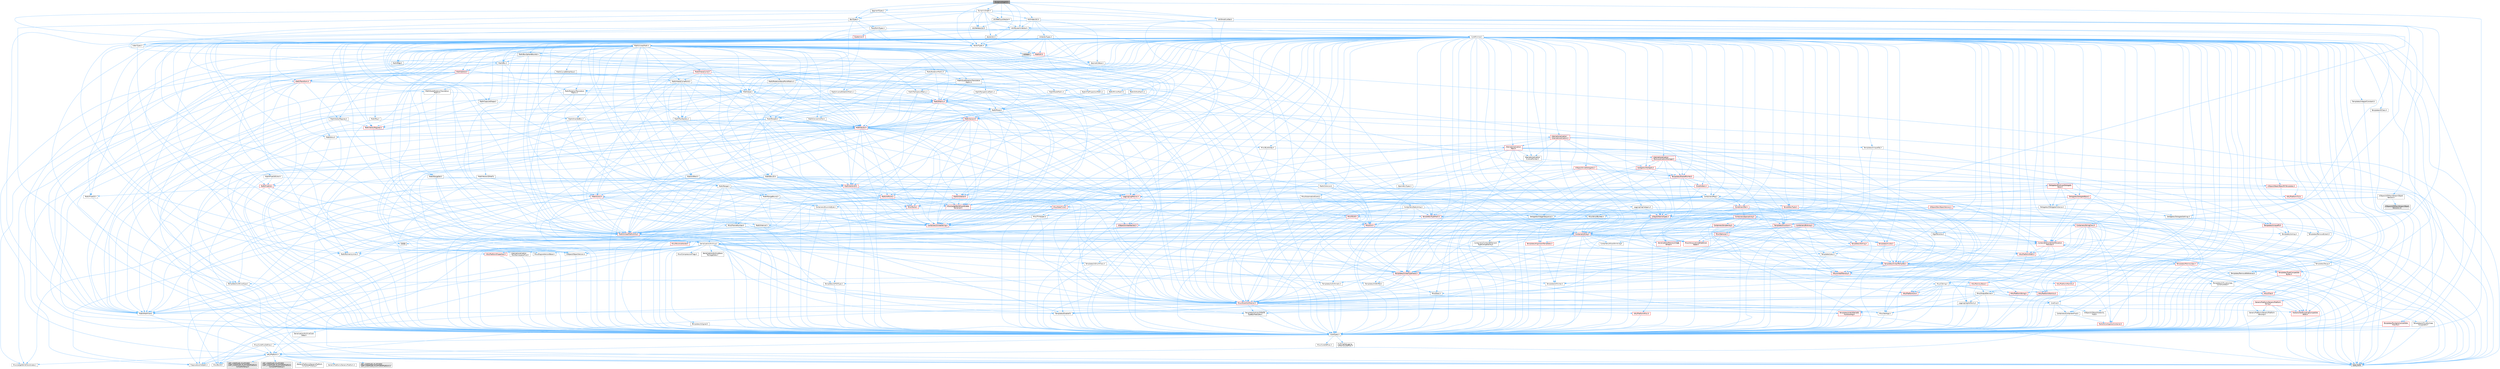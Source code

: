 digraph "DynamicGraph3.h"
{
 // INTERACTIVE_SVG=YES
 // LATEX_PDF_SIZE
  bgcolor="transparent";
  edge [fontname=Helvetica,fontsize=10,labelfontname=Helvetica,labelfontsize=10];
  node [fontname=Helvetica,fontsize=10,shape=box,height=0.2,width=0.4];
  Node1 [id="Node000001",label="DynamicGraph3.h",height=0.2,width=0.4,color="gray40", fillcolor="grey60", style="filled", fontcolor="black",tooltip=" "];
  Node1 -> Node2 [id="edge1_Node000001_Node000002",color="steelblue1",style="solid",tooltip=" "];
  Node2 [id="Node000002",label="CoreTypes.h",height=0.2,width=0.4,color="grey40", fillcolor="white", style="filled",URL="$dc/dec/CoreTypes_8h.html",tooltip=" "];
  Node2 -> Node3 [id="edge2_Node000002_Node000003",color="steelblue1",style="solid",tooltip=" "];
  Node3 [id="Node000003",label="HAL/Platform.h",height=0.2,width=0.4,color="grey40", fillcolor="white", style="filled",URL="$d9/dd0/Platform_8h.html",tooltip=" "];
  Node3 -> Node4 [id="edge3_Node000003_Node000004",color="steelblue1",style="solid",tooltip=" "];
  Node4 [id="Node000004",label="Misc/Build.h",height=0.2,width=0.4,color="grey40", fillcolor="white", style="filled",URL="$d3/dbb/Build_8h.html",tooltip=" "];
  Node3 -> Node5 [id="edge4_Node000003_Node000005",color="steelblue1",style="solid",tooltip=" "];
  Node5 [id="Node000005",label="Misc/LargeWorldCoordinates.h",height=0.2,width=0.4,color="grey40", fillcolor="white", style="filled",URL="$d2/dcb/LargeWorldCoordinates_8h.html",tooltip=" "];
  Node3 -> Node6 [id="edge5_Node000003_Node000006",color="steelblue1",style="solid",tooltip=" "];
  Node6 [id="Node000006",label="type_traits",height=0.2,width=0.4,color="grey60", fillcolor="#E0E0E0", style="filled",tooltip=" "];
  Node3 -> Node7 [id="edge6_Node000003_Node000007",color="steelblue1",style="solid",tooltip=" "];
  Node7 [id="Node000007",label="PreprocessorHelpers.h",height=0.2,width=0.4,color="grey40", fillcolor="white", style="filled",URL="$db/ddb/PreprocessorHelpers_8h.html",tooltip=" "];
  Node3 -> Node8 [id="edge7_Node000003_Node000008",color="steelblue1",style="solid",tooltip=" "];
  Node8 [id="Node000008",label="UBT_COMPILED_PLATFORM\l/UBT_COMPILED_PLATFORMPlatform\lCompilerPreSetup.h",height=0.2,width=0.4,color="grey60", fillcolor="#E0E0E0", style="filled",tooltip=" "];
  Node3 -> Node9 [id="edge8_Node000003_Node000009",color="steelblue1",style="solid",tooltip=" "];
  Node9 [id="Node000009",label="GenericPlatform/GenericPlatform\lCompilerPreSetup.h",height=0.2,width=0.4,color="grey40", fillcolor="white", style="filled",URL="$d9/dc8/GenericPlatformCompilerPreSetup_8h.html",tooltip=" "];
  Node3 -> Node10 [id="edge9_Node000003_Node000010",color="steelblue1",style="solid",tooltip=" "];
  Node10 [id="Node000010",label="GenericPlatform/GenericPlatform.h",height=0.2,width=0.4,color="grey40", fillcolor="white", style="filled",URL="$d6/d84/GenericPlatform_8h.html",tooltip=" "];
  Node3 -> Node11 [id="edge10_Node000003_Node000011",color="steelblue1",style="solid",tooltip=" "];
  Node11 [id="Node000011",label="UBT_COMPILED_PLATFORM\l/UBT_COMPILED_PLATFORMPlatform.h",height=0.2,width=0.4,color="grey60", fillcolor="#E0E0E0", style="filled",tooltip=" "];
  Node3 -> Node12 [id="edge11_Node000003_Node000012",color="steelblue1",style="solid",tooltip=" "];
  Node12 [id="Node000012",label="UBT_COMPILED_PLATFORM\l/UBT_COMPILED_PLATFORMPlatform\lCompilerSetup.h",height=0.2,width=0.4,color="grey60", fillcolor="#E0E0E0", style="filled",tooltip=" "];
  Node2 -> Node13 [id="edge12_Node000002_Node000013",color="steelblue1",style="solid",tooltip=" "];
  Node13 [id="Node000013",label="ProfilingDebugging\l/UMemoryDefines.h",height=0.2,width=0.4,color="grey40", fillcolor="white", style="filled",URL="$d2/da2/UMemoryDefines_8h.html",tooltip=" "];
  Node2 -> Node14 [id="edge13_Node000002_Node000014",color="steelblue1",style="solid",tooltip=" "];
  Node14 [id="Node000014",label="Misc/CoreMiscDefines.h",height=0.2,width=0.4,color="grey40", fillcolor="white", style="filled",URL="$da/d38/CoreMiscDefines_8h.html",tooltip=" "];
  Node14 -> Node3 [id="edge14_Node000014_Node000003",color="steelblue1",style="solid",tooltip=" "];
  Node14 -> Node7 [id="edge15_Node000014_Node000007",color="steelblue1",style="solid",tooltip=" "];
  Node2 -> Node15 [id="edge16_Node000002_Node000015",color="steelblue1",style="solid",tooltip=" "];
  Node15 [id="Node000015",label="Misc/CoreDefines.h",height=0.2,width=0.4,color="grey40", fillcolor="white", style="filled",URL="$d3/dd2/CoreDefines_8h.html",tooltip=" "];
  Node1 -> Node16 [id="edge17_Node000001_Node000016",color="steelblue1",style="solid",tooltip=" "];
  Node16 [id="Node000016",label="BoxTypes.h",height=0.2,width=0.4,color="grey40", fillcolor="white", style="filled",URL="$d2/da2/BoxTypes_8h.html",tooltip=" "];
  Node16 -> Node17 [id="edge18_Node000016_Node000017",color="steelblue1",style="solid",tooltip=" "];
  Node17 [id="Node000017",label="Math/Box.h",height=0.2,width=0.4,color="grey40", fillcolor="white", style="filled",URL="$de/d0f/Box_8h.html",tooltip=" "];
  Node17 -> Node2 [id="edge19_Node000017_Node000002",color="steelblue1",style="solid",tooltip=" "];
  Node17 -> Node18 [id="edge20_Node000017_Node000018",color="steelblue1",style="solid",tooltip=" "];
  Node18 [id="Node000018",label="Misc/AssertionMacros.h",height=0.2,width=0.4,color="red", fillcolor="#FFF0F0", style="filled",URL="$d0/dfa/AssertionMacros_8h.html",tooltip=" "];
  Node18 -> Node2 [id="edge21_Node000018_Node000002",color="steelblue1",style="solid",tooltip=" "];
  Node18 -> Node3 [id="edge22_Node000018_Node000003",color="steelblue1",style="solid",tooltip=" "];
  Node18 -> Node19 [id="edge23_Node000018_Node000019",color="steelblue1",style="solid",tooltip=" "];
  Node19 [id="Node000019",label="HAL/PlatformMisc.h",height=0.2,width=0.4,color="red", fillcolor="#FFF0F0", style="filled",URL="$d0/df5/PlatformMisc_8h.html",tooltip=" "];
  Node19 -> Node2 [id="edge24_Node000019_Node000002",color="steelblue1",style="solid",tooltip=" "];
  Node18 -> Node7 [id="edge25_Node000018_Node000007",color="steelblue1",style="solid",tooltip=" "];
  Node18 -> Node55 [id="edge26_Node000018_Node000055",color="steelblue1",style="solid",tooltip=" "];
  Node55 [id="Node000055",label="Templates/EnableIf.h",height=0.2,width=0.4,color="grey40", fillcolor="white", style="filled",URL="$d7/d60/EnableIf_8h.html",tooltip=" "];
  Node55 -> Node2 [id="edge27_Node000055_Node000002",color="steelblue1",style="solid",tooltip=" "];
  Node18 -> Node56 [id="edge28_Node000018_Node000056",color="steelblue1",style="solid",tooltip=" "];
  Node56 [id="Node000056",label="Templates/IsArrayOrRefOf\lTypeByPredicate.h",height=0.2,width=0.4,color="grey40", fillcolor="white", style="filled",URL="$d6/da1/IsArrayOrRefOfTypeByPredicate_8h.html",tooltip=" "];
  Node56 -> Node2 [id="edge29_Node000056_Node000002",color="steelblue1",style="solid",tooltip=" "];
  Node18 -> Node57 [id="edge30_Node000018_Node000057",color="steelblue1",style="solid",tooltip=" "];
  Node57 [id="Node000057",label="Templates/IsValidVariadic\lFunctionArg.h",height=0.2,width=0.4,color="red", fillcolor="#FFF0F0", style="filled",URL="$d0/dc8/IsValidVariadicFunctionArg_8h.html",tooltip=" "];
  Node57 -> Node2 [id="edge31_Node000057_Node000002",color="steelblue1",style="solid",tooltip=" "];
  Node57 -> Node6 [id="edge32_Node000057_Node000006",color="steelblue1",style="solid",tooltip=" "];
  Node18 -> Node59 [id="edge33_Node000018_Node000059",color="steelblue1",style="solid",tooltip=" "];
  Node59 [id="Node000059",label="Traits/IsCharEncodingCompatible\lWith.h",height=0.2,width=0.4,color="red", fillcolor="#FFF0F0", style="filled",URL="$df/dd1/IsCharEncodingCompatibleWith_8h.html",tooltip=" "];
  Node59 -> Node6 [id="edge34_Node000059_Node000006",color="steelblue1",style="solid",tooltip=" "];
  Node18 -> Node61 [id="edge35_Node000018_Node000061",color="steelblue1",style="solid",tooltip=" "];
  Node61 [id="Node000061",label="Misc/VarArgs.h",height=0.2,width=0.4,color="grey40", fillcolor="white", style="filled",URL="$d5/d6f/VarArgs_8h.html",tooltip=" "];
  Node61 -> Node2 [id="edge36_Node000061_Node000002",color="steelblue1",style="solid",tooltip=" "];
  Node17 -> Node28 [id="edge37_Node000017_Node000028",color="steelblue1",style="solid",tooltip=" "];
  Node28 [id="Node000028",label="Math/MathFwd.h",height=0.2,width=0.4,color="grey40", fillcolor="white", style="filled",URL="$d2/d10/MathFwd_8h.html",tooltip=" "];
  Node28 -> Node3 [id="edge38_Node000028_Node000003",color="steelblue1",style="solid",tooltip=" "];
  Node17 -> Node69 [id="edge39_Node000017_Node000069",color="steelblue1",style="solid",tooltip=" "];
  Node69 [id="Node000069",label="Math/UnrealMathUtility.h",height=0.2,width=0.4,color="red", fillcolor="#FFF0F0", style="filled",URL="$db/db8/UnrealMathUtility_8h.html",tooltip=" "];
  Node69 -> Node2 [id="edge40_Node000069_Node000002",color="steelblue1",style="solid",tooltip=" "];
  Node69 -> Node18 [id="edge41_Node000069_Node000018",color="steelblue1",style="solid",tooltip=" "];
  Node69 -> Node70 [id="edge42_Node000069_Node000070",color="steelblue1",style="solid",tooltip=" "];
  Node70 [id="Node000070",label="HAL/PlatformMath.h",height=0.2,width=0.4,color="red", fillcolor="#FFF0F0", style="filled",URL="$dc/d53/PlatformMath_8h.html",tooltip=" "];
  Node70 -> Node2 [id="edge43_Node000070_Node000002",color="steelblue1",style="solid",tooltip=" "];
  Node69 -> Node28 [id="edge44_Node000069_Node000028",color="steelblue1",style="solid",tooltip=" "];
  Node17 -> Node89 [id="edge45_Node000017_Node000089",color="steelblue1",style="solid",tooltip=" "];
  Node89 [id="Node000089",label="Containers/UnrealString.h",height=0.2,width=0.4,color="red", fillcolor="#FFF0F0", style="filled",URL="$d5/dba/UnrealString_8h.html",tooltip=" "];
  Node17 -> Node93 [id="edge46_Node000017_Node000093",color="steelblue1",style="solid",tooltip=" "];
  Node93 [id="Node000093",label="Math/Vector.h",height=0.2,width=0.4,color="red", fillcolor="#FFF0F0", style="filled",URL="$d6/dbe/Vector_8h.html",tooltip=" "];
  Node93 -> Node2 [id="edge47_Node000093_Node000002",color="steelblue1",style="solid",tooltip=" "];
  Node93 -> Node18 [id="edge48_Node000093_Node000018",color="steelblue1",style="solid",tooltip=" "];
  Node93 -> Node28 [id="edge49_Node000093_Node000028",color="steelblue1",style="solid",tooltip=" "];
  Node93 -> Node41 [id="edge50_Node000093_Node000041",color="steelblue1",style="solid",tooltip=" "];
  Node41 [id="Node000041",label="Math/NumericLimits.h",height=0.2,width=0.4,color="grey40", fillcolor="white", style="filled",URL="$df/d1b/NumericLimits_8h.html",tooltip=" "];
  Node41 -> Node2 [id="edge51_Node000041_Node000002",color="steelblue1",style="solid",tooltip=" "];
  Node93 -> Node94 [id="edge52_Node000093_Node000094",color="steelblue1",style="solid",tooltip=" "];
  Node94 [id="Node000094",label="Misc/Crc.h",height=0.2,width=0.4,color="red", fillcolor="#FFF0F0", style="filled",URL="$d4/dd2/Crc_8h.html",tooltip=" "];
  Node94 -> Node2 [id="edge53_Node000094_Node000002",color="steelblue1",style="solid",tooltip=" "];
  Node94 -> Node95 [id="edge54_Node000094_Node000095",color="steelblue1",style="solid",tooltip=" "];
  Node95 [id="Node000095",label="HAL/PlatformString.h",height=0.2,width=0.4,color="red", fillcolor="#FFF0F0", style="filled",URL="$db/db5/PlatformString_8h.html",tooltip=" "];
  Node95 -> Node2 [id="edge55_Node000095_Node000002",color="steelblue1",style="solid",tooltip=" "];
  Node94 -> Node18 [id="edge56_Node000094_Node000018",color="steelblue1",style="solid",tooltip=" "];
  Node94 -> Node97 [id="edge57_Node000094_Node000097",color="steelblue1",style="solid",tooltip=" "];
  Node97 [id="Node000097",label="Misc/CString.h",height=0.2,width=0.4,color="grey40", fillcolor="white", style="filled",URL="$d2/d49/CString_8h.html",tooltip=" "];
  Node97 -> Node2 [id="edge58_Node000097_Node000002",color="steelblue1",style="solid",tooltip=" "];
  Node97 -> Node31 [id="edge59_Node000097_Node000031",color="steelblue1",style="solid",tooltip=" "];
  Node31 [id="Node000031",label="HAL/PlatformCrt.h",height=0.2,width=0.4,color="red", fillcolor="#FFF0F0", style="filled",URL="$d8/d75/PlatformCrt_8h.html",tooltip=" "];
  Node97 -> Node95 [id="edge60_Node000097_Node000095",color="steelblue1",style="solid",tooltip=" "];
  Node97 -> Node18 [id="edge61_Node000097_Node000018",color="steelblue1",style="solid",tooltip=" "];
  Node97 -> Node98 [id="edge62_Node000097_Node000098",color="steelblue1",style="solid",tooltip=" "];
  Node98 [id="Node000098",label="Misc/Char.h",height=0.2,width=0.4,color="red", fillcolor="#FFF0F0", style="filled",URL="$d0/d58/Char_8h.html",tooltip=" "];
  Node98 -> Node2 [id="edge63_Node000098_Node000002",color="steelblue1",style="solid",tooltip=" "];
  Node98 -> Node6 [id="edge64_Node000098_Node000006",color="steelblue1",style="solid",tooltip=" "];
  Node97 -> Node61 [id="edge65_Node000097_Node000061",color="steelblue1",style="solid",tooltip=" "];
  Node97 -> Node56 [id="edge66_Node000097_Node000056",color="steelblue1",style="solid",tooltip=" "];
  Node97 -> Node57 [id="edge67_Node000097_Node000057",color="steelblue1",style="solid",tooltip=" "];
  Node97 -> Node59 [id="edge68_Node000097_Node000059",color="steelblue1",style="solid",tooltip=" "];
  Node94 -> Node98 [id="edge69_Node000094_Node000098",color="steelblue1",style="solid",tooltip=" "];
  Node94 -> Node76 [id="edge70_Node000094_Node000076",color="steelblue1",style="solid",tooltip=" "];
  Node76 [id="Node000076",label="Templates/UnrealTypeTraits.h",height=0.2,width=0.4,color="red", fillcolor="#FFF0F0", style="filled",URL="$d2/d2d/UnrealTypeTraits_8h.html",tooltip=" "];
  Node76 -> Node2 [id="edge71_Node000076_Node000002",color="steelblue1",style="solid",tooltip=" "];
  Node76 -> Node77 [id="edge72_Node000076_Node000077",color="steelblue1",style="solid",tooltip=" "];
  Node77 [id="Node000077",label="Templates/IsPointer.h",height=0.2,width=0.4,color="grey40", fillcolor="white", style="filled",URL="$d7/d05/IsPointer_8h.html",tooltip=" "];
  Node77 -> Node2 [id="edge73_Node000077_Node000002",color="steelblue1",style="solid",tooltip=" "];
  Node76 -> Node18 [id="edge74_Node000076_Node000018",color="steelblue1",style="solid",tooltip=" "];
  Node76 -> Node72 [id="edge75_Node000076_Node000072",color="steelblue1",style="solid",tooltip=" "];
  Node72 [id="Node000072",label="Templates/AndOrNot.h",height=0.2,width=0.4,color="grey40", fillcolor="white", style="filled",URL="$db/d0a/AndOrNot_8h.html",tooltip=" "];
  Node72 -> Node2 [id="edge76_Node000072_Node000002",color="steelblue1",style="solid",tooltip=" "];
  Node76 -> Node55 [id="edge77_Node000076_Node000055",color="steelblue1",style="solid",tooltip=" "];
  Node76 -> Node78 [id="edge78_Node000076_Node000078",color="steelblue1",style="solid",tooltip=" "];
  Node78 [id="Node000078",label="Templates/IsArithmetic.h",height=0.2,width=0.4,color="grey40", fillcolor="white", style="filled",URL="$d2/d5d/IsArithmetic_8h.html",tooltip=" "];
  Node78 -> Node2 [id="edge79_Node000078_Node000002",color="steelblue1",style="solid",tooltip=" "];
  Node76 -> Node80 [id="edge80_Node000076_Node000080",color="steelblue1",style="solid",tooltip=" "];
  Node80 [id="Node000080",label="Templates/IsPODType.h",height=0.2,width=0.4,color="grey40", fillcolor="white", style="filled",URL="$d7/db1/IsPODType_8h.html",tooltip=" "];
  Node80 -> Node2 [id="edge81_Node000080_Node000002",color="steelblue1",style="solid",tooltip=" "];
  Node76 -> Node81 [id="edge82_Node000076_Node000081",color="steelblue1",style="solid",tooltip=" "];
  Node81 [id="Node000081",label="Templates/IsUECoreType.h",height=0.2,width=0.4,color="grey40", fillcolor="white", style="filled",URL="$d1/db8/IsUECoreType_8h.html",tooltip=" "];
  Node81 -> Node2 [id="edge83_Node000081_Node000002",color="steelblue1",style="solid",tooltip=" "];
  Node81 -> Node6 [id="edge84_Node000081_Node000006",color="steelblue1",style="solid",tooltip=" "];
  Node76 -> Node82 [id="edge85_Node000076_Node000082",color="steelblue1",style="solid",tooltip=" "];
  Node82 [id="Node000082",label="Templates/IsTriviallyCopy\lConstructible.h",height=0.2,width=0.4,color="grey40", fillcolor="white", style="filled",URL="$d3/d78/IsTriviallyCopyConstructible_8h.html",tooltip=" "];
  Node82 -> Node2 [id="edge86_Node000082_Node000002",color="steelblue1",style="solid",tooltip=" "];
  Node82 -> Node6 [id="edge87_Node000082_Node000006",color="steelblue1",style="solid",tooltip=" "];
  Node93 -> Node69 [id="edge88_Node000093_Node000069",color="steelblue1",style="solid",tooltip=" "];
  Node93 -> Node89 [id="edge89_Node000093_Node000089",color="steelblue1",style="solid",tooltip=" "];
  Node93 -> Node102 [id="edge90_Node000093_Node000102",color="steelblue1",style="solid",tooltip=" "];
  Node102 [id="Node000102",label="Misc/Parse.h",height=0.2,width=0.4,color="red", fillcolor="#FFF0F0", style="filled",URL="$dc/d71/Parse_8h.html",tooltip=" "];
  Node102 -> Node89 [id="edge91_Node000102_Node000089",color="steelblue1",style="solid",tooltip=" "];
  Node102 -> Node2 [id="edge92_Node000102_Node000002",color="steelblue1",style="solid",tooltip=" "];
  Node102 -> Node31 [id="edge93_Node000102_Node000031",color="steelblue1",style="solid",tooltip=" "];
  Node102 -> Node4 [id="edge94_Node000102_Node000004",color="steelblue1",style="solid",tooltip=" "];
  Node102 -> Node103 [id="edge95_Node000102_Node000103",color="steelblue1",style="solid",tooltip=" "];
  Node103 [id="Node000103",label="Templates/Function.h",height=0.2,width=0.4,color="red", fillcolor="#FFF0F0", style="filled",URL="$df/df5/Function_8h.html",tooltip=" "];
  Node103 -> Node2 [id="edge96_Node000103_Node000002",color="steelblue1",style="solid",tooltip=" "];
  Node103 -> Node18 [id="edge97_Node000103_Node000018",color="steelblue1",style="solid",tooltip=" "];
  Node103 -> Node104 [id="edge98_Node000103_Node000104",color="steelblue1",style="solid",tooltip=" "];
  Node104 [id="Node000104",label="Misc/IntrusiveUnsetOptional\lState.h",height=0.2,width=0.4,color="red", fillcolor="#FFF0F0", style="filled",URL="$d2/d0a/IntrusiveUnsetOptionalState_8h.html",tooltip=" "];
  Node103 -> Node106 [id="edge99_Node000103_Node000106",color="steelblue1",style="solid",tooltip=" "];
  Node106 [id="Node000106",label="HAL/UnrealMemory.h",height=0.2,width=0.4,color="red", fillcolor="#FFF0F0", style="filled",URL="$d9/d96/UnrealMemory_8h.html",tooltip=" "];
  Node106 -> Node2 [id="edge100_Node000106_Node000002",color="steelblue1",style="solid",tooltip=" "];
  Node106 -> Node108 [id="edge101_Node000106_Node000108",color="steelblue1",style="solid",tooltip=" "];
  Node108 [id="Node000108",label="HAL/MemoryBase.h",height=0.2,width=0.4,color="red", fillcolor="#FFF0F0", style="filled",URL="$d6/d9f/MemoryBase_8h.html",tooltip=" "];
  Node108 -> Node2 [id="edge102_Node000108_Node000002",color="steelblue1",style="solid",tooltip=" "];
  Node108 -> Node48 [id="edge103_Node000108_Node000048",color="steelblue1",style="solid",tooltip=" "];
  Node48 [id="Node000048",label="HAL/PlatformAtomics.h",height=0.2,width=0.4,color="red", fillcolor="#FFF0F0", style="filled",URL="$d3/d36/PlatformAtomics_8h.html",tooltip=" "];
  Node48 -> Node2 [id="edge104_Node000048_Node000002",color="steelblue1",style="solid",tooltip=" "];
  Node108 -> Node31 [id="edge105_Node000108_Node000031",color="steelblue1",style="solid",tooltip=" "];
  Node108 -> Node109 [id="edge106_Node000108_Node000109",color="steelblue1",style="solid",tooltip=" "];
  Node109 [id="Node000109",label="Misc/Exec.h",height=0.2,width=0.4,color="grey40", fillcolor="white", style="filled",URL="$de/ddb/Exec_8h.html",tooltip=" "];
  Node109 -> Node2 [id="edge107_Node000109_Node000002",color="steelblue1",style="solid",tooltip=" "];
  Node109 -> Node18 [id="edge108_Node000109_Node000018",color="steelblue1",style="solid",tooltip=" "];
  Node108 -> Node110 [id="edge109_Node000108_Node000110",color="steelblue1",style="solid",tooltip=" "];
  Node110 [id="Node000110",label="Misc/OutputDevice.h",height=0.2,width=0.4,color="grey40", fillcolor="white", style="filled",URL="$d7/d32/OutputDevice_8h.html",tooltip=" "];
  Node110 -> Node26 [id="edge110_Node000110_Node000026",color="steelblue1",style="solid",tooltip=" "];
  Node26 [id="Node000026",label="CoreFwd.h",height=0.2,width=0.4,color="grey40", fillcolor="white", style="filled",URL="$d1/d1e/CoreFwd_8h.html",tooltip=" "];
  Node26 -> Node2 [id="edge111_Node000026_Node000002",color="steelblue1",style="solid",tooltip=" "];
  Node26 -> Node27 [id="edge112_Node000026_Node000027",color="steelblue1",style="solid",tooltip=" "];
  Node27 [id="Node000027",label="Containers/ContainersFwd.h",height=0.2,width=0.4,color="grey40", fillcolor="white", style="filled",URL="$d4/d0a/ContainersFwd_8h.html",tooltip=" "];
  Node27 -> Node3 [id="edge113_Node000027_Node000003",color="steelblue1",style="solid",tooltip=" "];
  Node27 -> Node2 [id="edge114_Node000027_Node000002",color="steelblue1",style="solid",tooltip=" "];
  Node27 -> Node24 [id="edge115_Node000027_Node000024",color="steelblue1",style="solid",tooltip=" "];
  Node24 [id="Node000024",label="Traits/IsContiguousContainer.h",height=0.2,width=0.4,color="red", fillcolor="#FFF0F0", style="filled",URL="$d5/d3c/IsContiguousContainer_8h.html",tooltip=" "];
  Node24 -> Node2 [id="edge116_Node000024_Node000002",color="steelblue1",style="solid",tooltip=" "];
  Node26 -> Node28 [id="edge117_Node000026_Node000028",color="steelblue1",style="solid",tooltip=" "];
  Node26 -> Node29 [id="edge118_Node000026_Node000029",color="steelblue1",style="solid",tooltip=" "];
  Node29 [id="Node000029",label="UObject/UObjectHierarchy\lFwd.h",height=0.2,width=0.4,color="grey40", fillcolor="white", style="filled",URL="$d3/d13/UObjectHierarchyFwd_8h.html",tooltip=" "];
  Node110 -> Node2 [id="edge119_Node000110_Node000002",color="steelblue1",style="solid",tooltip=" "];
  Node110 -> Node111 [id="edge120_Node000110_Node000111",color="steelblue1",style="solid",tooltip=" "];
  Node111 [id="Node000111",label="Logging/LogVerbosity.h",height=0.2,width=0.4,color="grey40", fillcolor="white", style="filled",URL="$d2/d8f/LogVerbosity_8h.html",tooltip=" "];
  Node111 -> Node2 [id="edge121_Node000111_Node000002",color="steelblue1",style="solid",tooltip=" "];
  Node110 -> Node61 [id="edge122_Node000110_Node000061",color="steelblue1",style="solid",tooltip=" "];
  Node110 -> Node56 [id="edge123_Node000110_Node000056",color="steelblue1",style="solid",tooltip=" "];
  Node110 -> Node57 [id="edge124_Node000110_Node000057",color="steelblue1",style="solid",tooltip=" "];
  Node110 -> Node59 [id="edge125_Node000110_Node000059",color="steelblue1",style="solid",tooltip=" "];
  Node106 -> Node117 [id="edge126_Node000106_Node000117",color="steelblue1",style="solid",tooltip=" "];
  Node117 [id="Node000117",label="HAL/PlatformMemory.h",height=0.2,width=0.4,color="red", fillcolor="#FFF0F0", style="filled",URL="$de/d68/PlatformMemory_8h.html",tooltip=" "];
  Node117 -> Node2 [id="edge127_Node000117_Node000002",color="steelblue1",style="solid",tooltip=" "];
  Node106 -> Node77 [id="edge128_Node000106_Node000077",color="steelblue1",style="solid",tooltip=" "];
  Node103 -> Node76 [id="edge129_Node000103_Node000076",color="steelblue1",style="solid",tooltip=" "];
  Node103 -> Node121 [id="edge130_Node000103_Node000121",color="steelblue1",style="solid",tooltip=" "];
  Node121 [id="Node000121",label="Templates/Invoke.h",height=0.2,width=0.4,color="red", fillcolor="#FFF0F0", style="filled",URL="$d7/deb/Invoke_8h.html",tooltip=" "];
  Node121 -> Node2 [id="edge131_Node000121_Node000002",color="steelblue1",style="solid",tooltip=" "];
  Node121 -> Node123 [id="edge132_Node000121_Node000123",color="steelblue1",style="solid",tooltip=" "];
  Node123 [id="Node000123",label="Templates/UnrealTemplate.h",height=0.2,width=0.4,color="red", fillcolor="#FFF0F0", style="filled",URL="$d4/d24/UnrealTemplate_8h.html",tooltip=" "];
  Node123 -> Node2 [id="edge133_Node000123_Node000002",color="steelblue1",style="solid",tooltip=" "];
  Node123 -> Node77 [id="edge134_Node000123_Node000077",color="steelblue1",style="solid",tooltip=" "];
  Node123 -> Node106 [id="edge135_Node000123_Node000106",color="steelblue1",style="solid",tooltip=" "];
  Node123 -> Node76 [id="edge136_Node000123_Node000076",color="steelblue1",style="solid",tooltip=" "];
  Node123 -> Node74 [id="edge137_Node000123_Node000074",color="steelblue1",style="solid",tooltip=" "];
  Node74 [id="Node000074",label="Templates/RemoveReference.h",height=0.2,width=0.4,color="grey40", fillcolor="white", style="filled",URL="$da/dbe/RemoveReference_8h.html",tooltip=" "];
  Node74 -> Node2 [id="edge138_Node000074_Node000002",color="steelblue1",style="solid",tooltip=" "];
  Node123 -> Node86 [id="edge139_Node000123_Node000086",color="steelblue1",style="solid",tooltip=" "];
  Node86 [id="Node000086",label="Templates/TypeCompatible\lBytes.h",height=0.2,width=0.4,color="red", fillcolor="#FFF0F0", style="filled",URL="$df/d0a/TypeCompatibleBytes_8h.html",tooltip=" "];
  Node86 -> Node2 [id="edge140_Node000086_Node000002",color="steelblue1",style="solid",tooltip=" "];
  Node86 -> Node6 [id="edge141_Node000086_Node000006",color="steelblue1",style="solid",tooltip=" "];
  Node123 -> Node24 [id="edge142_Node000123_Node000024",color="steelblue1",style="solid",tooltip=" "];
  Node123 -> Node6 [id="edge143_Node000123_Node000006",color="steelblue1",style="solid",tooltip=" "];
  Node121 -> Node6 [id="edge144_Node000121_Node000006",color="steelblue1",style="solid",tooltip=" "];
  Node103 -> Node123 [id="edge145_Node000103_Node000123",color="steelblue1",style="solid",tooltip=" "];
  Node103 -> Node69 [id="edge146_Node000103_Node000069",color="steelblue1",style="solid",tooltip=" "];
  Node103 -> Node6 [id="edge147_Node000103_Node000006",color="steelblue1",style="solid",tooltip=" "];
  Node93 -> Node127 [id="edge148_Node000093_Node000127",color="steelblue1",style="solid",tooltip=" "];
  Node127 [id="Node000127",label="Misc/LargeWorldCoordinates\lSerializer.h",height=0.2,width=0.4,color="red", fillcolor="#FFF0F0", style="filled",URL="$d7/df9/LargeWorldCoordinatesSerializer_8h.html",tooltip=" "];
  Node127 -> Node128 [id="edge149_Node000127_Node000128",color="steelblue1",style="solid",tooltip=" "];
  Node128 [id="Node000128",label="UObject/NameTypes.h",height=0.2,width=0.4,color="red", fillcolor="#FFF0F0", style="filled",URL="$d6/d35/NameTypes_8h.html",tooltip=" "];
  Node128 -> Node2 [id="edge150_Node000128_Node000002",color="steelblue1",style="solid",tooltip=" "];
  Node128 -> Node18 [id="edge151_Node000128_Node000018",color="steelblue1",style="solid",tooltip=" "];
  Node128 -> Node106 [id="edge152_Node000128_Node000106",color="steelblue1",style="solid",tooltip=" "];
  Node128 -> Node76 [id="edge153_Node000128_Node000076",color="steelblue1",style="solid",tooltip=" "];
  Node128 -> Node123 [id="edge154_Node000128_Node000123",color="steelblue1",style="solid",tooltip=" "];
  Node128 -> Node89 [id="edge155_Node000128_Node000089",color="steelblue1",style="solid",tooltip=" "];
  Node128 -> Node132 [id="edge156_Node000128_Node000132",color="steelblue1",style="solid",tooltip=" "];
  Node132 [id="Node000132",label="Containers/StringConv.h",height=0.2,width=0.4,color="red", fillcolor="#FFF0F0", style="filled",URL="$d3/ddf/StringConv_8h.html",tooltip=" "];
  Node132 -> Node2 [id="edge157_Node000132_Node000002",color="steelblue1",style="solid",tooltip=" "];
  Node132 -> Node18 [id="edge158_Node000132_Node000018",color="steelblue1",style="solid",tooltip=" "];
  Node132 -> Node133 [id="edge159_Node000132_Node000133",color="steelblue1",style="solid",tooltip=" "];
  Node133 [id="Node000133",label="Containers/ContainerAllocation\lPolicies.h",height=0.2,width=0.4,color="red", fillcolor="#FFF0F0", style="filled",URL="$d7/dff/ContainerAllocationPolicies_8h.html",tooltip=" "];
  Node133 -> Node2 [id="edge160_Node000133_Node000002",color="steelblue1",style="solid",tooltip=" "];
  Node133 -> Node133 [id="edge161_Node000133_Node000133",color="steelblue1",style="solid",tooltip=" "];
  Node133 -> Node70 [id="edge162_Node000133_Node000070",color="steelblue1",style="solid",tooltip=" "];
  Node133 -> Node106 [id="edge163_Node000133_Node000106",color="steelblue1",style="solid",tooltip=" "];
  Node133 -> Node41 [id="edge164_Node000133_Node000041",color="steelblue1",style="solid",tooltip=" "];
  Node133 -> Node18 [id="edge165_Node000133_Node000018",color="steelblue1",style="solid",tooltip=" "];
  Node133 -> Node136 [id="edge166_Node000133_Node000136",color="steelblue1",style="solid",tooltip=" "];
  Node136 [id="Node000136",label="Templates/MemoryOps.h",height=0.2,width=0.4,color="red", fillcolor="#FFF0F0", style="filled",URL="$db/dea/MemoryOps_8h.html",tooltip=" "];
  Node136 -> Node2 [id="edge167_Node000136_Node000002",color="steelblue1",style="solid",tooltip=" "];
  Node136 -> Node106 [id="edge168_Node000136_Node000106",color="steelblue1",style="solid",tooltip=" "];
  Node136 -> Node116 [id="edge169_Node000136_Node000116",color="steelblue1",style="solid",tooltip=" "];
  Node116 [id="Node000116",label="Templates/IsTriviallyCopy\lAssignable.h",height=0.2,width=0.4,color="grey40", fillcolor="white", style="filled",URL="$d2/df2/IsTriviallyCopyAssignable_8h.html",tooltip=" "];
  Node116 -> Node2 [id="edge170_Node000116_Node000002",color="steelblue1",style="solid",tooltip=" "];
  Node116 -> Node6 [id="edge171_Node000116_Node000006",color="steelblue1",style="solid",tooltip=" "];
  Node136 -> Node82 [id="edge172_Node000136_Node000082",color="steelblue1",style="solid",tooltip=" "];
  Node136 -> Node76 [id="edge173_Node000136_Node000076",color="steelblue1",style="solid",tooltip=" "];
  Node136 -> Node6 [id="edge174_Node000136_Node000006",color="steelblue1",style="solid",tooltip=" "];
  Node133 -> Node86 [id="edge175_Node000133_Node000086",color="steelblue1",style="solid",tooltip=" "];
  Node133 -> Node6 [id="edge176_Node000133_Node000006",color="steelblue1",style="solid",tooltip=" "];
  Node132 -> Node137 [id="edge177_Node000132_Node000137",color="steelblue1",style="solid",tooltip=" "];
  Node137 [id="Node000137",label="Containers/Array.h",height=0.2,width=0.4,color="red", fillcolor="#FFF0F0", style="filled",URL="$df/dd0/Array_8h.html",tooltip=" "];
  Node137 -> Node2 [id="edge178_Node000137_Node000002",color="steelblue1",style="solid",tooltip=" "];
  Node137 -> Node18 [id="edge179_Node000137_Node000018",color="steelblue1",style="solid",tooltip=" "];
  Node137 -> Node104 [id="edge180_Node000137_Node000104",color="steelblue1",style="solid",tooltip=" "];
  Node137 -> Node138 [id="edge181_Node000137_Node000138",color="steelblue1",style="solid",tooltip=" "];
  Node138 [id="Node000138",label="Misc/ReverseIterate.h",height=0.2,width=0.4,color="red", fillcolor="#FFF0F0", style="filled",URL="$db/de3/ReverseIterate_8h.html",tooltip=" "];
  Node138 -> Node3 [id="edge182_Node000138_Node000003",color="steelblue1",style="solid",tooltip=" "];
  Node137 -> Node106 [id="edge183_Node000137_Node000106",color="steelblue1",style="solid",tooltip=" "];
  Node137 -> Node76 [id="edge184_Node000137_Node000076",color="steelblue1",style="solid",tooltip=" "];
  Node137 -> Node123 [id="edge185_Node000137_Node000123",color="steelblue1",style="solid",tooltip=" "];
  Node137 -> Node140 [id="edge186_Node000137_Node000140",color="steelblue1",style="solid",tooltip=" "];
  Node140 [id="Node000140",label="Containers/AllowShrinking.h",height=0.2,width=0.4,color="grey40", fillcolor="white", style="filled",URL="$d7/d1a/AllowShrinking_8h.html",tooltip=" "];
  Node140 -> Node2 [id="edge187_Node000140_Node000002",color="steelblue1",style="solid",tooltip=" "];
  Node137 -> Node133 [id="edge188_Node000137_Node000133",color="steelblue1",style="solid",tooltip=" "];
  Node137 -> Node141 [id="edge189_Node000137_Node000141",color="steelblue1",style="solid",tooltip=" "];
  Node141 [id="Node000141",label="Containers/ContainerElement\lTypeCompatibility.h",height=0.2,width=0.4,color="grey40", fillcolor="white", style="filled",URL="$df/ddf/ContainerElementTypeCompatibility_8h.html",tooltip=" "];
  Node141 -> Node2 [id="edge190_Node000141_Node000002",color="steelblue1",style="solid",tooltip=" "];
  Node141 -> Node76 [id="edge191_Node000141_Node000076",color="steelblue1",style="solid",tooltip=" "];
  Node137 -> Node142 [id="edge192_Node000137_Node000142",color="steelblue1",style="solid",tooltip=" "];
  Node142 [id="Node000142",label="Serialization/Archive.h",height=0.2,width=0.4,color="grey40", fillcolor="white", style="filled",URL="$d7/d3b/Archive_8h.html",tooltip=" "];
  Node142 -> Node26 [id="edge193_Node000142_Node000026",color="steelblue1",style="solid",tooltip=" "];
  Node142 -> Node2 [id="edge194_Node000142_Node000002",color="steelblue1",style="solid",tooltip=" "];
  Node142 -> Node143 [id="edge195_Node000142_Node000143",color="steelblue1",style="solid",tooltip=" "];
  Node143 [id="Node000143",label="HAL/PlatformProperties.h",height=0.2,width=0.4,color="red", fillcolor="#FFF0F0", style="filled",URL="$d9/db0/PlatformProperties_8h.html",tooltip=" "];
  Node143 -> Node2 [id="edge196_Node000143_Node000002",color="steelblue1",style="solid",tooltip=" "];
  Node142 -> Node146 [id="edge197_Node000142_Node000146",color="steelblue1",style="solid",tooltip=" "];
  Node146 [id="Node000146",label="Internationalization\l/TextNamespaceFwd.h",height=0.2,width=0.4,color="grey40", fillcolor="white", style="filled",URL="$d8/d97/TextNamespaceFwd_8h.html",tooltip=" "];
  Node146 -> Node2 [id="edge198_Node000146_Node000002",color="steelblue1",style="solid",tooltip=" "];
  Node142 -> Node28 [id="edge199_Node000142_Node000028",color="steelblue1",style="solid",tooltip=" "];
  Node142 -> Node18 [id="edge200_Node000142_Node000018",color="steelblue1",style="solid",tooltip=" "];
  Node142 -> Node4 [id="edge201_Node000142_Node000004",color="steelblue1",style="solid",tooltip=" "];
  Node142 -> Node42 [id="edge202_Node000142_Node000042",color="steelblue1",style="solid",tooltip=" "];
  Node42 [id="Node000042",label="Misc/CompressionFlags.h",height=0.2,width=0.4,color="grey40", fillcolor="white", style="filled",URL="$d9/d76/CompressionFlags_8h.html",tooltip=" "];
  Node142 -> Node147 [id="edge203_Node000142_Node000147",color="steelblue1",style="solid",tooltip=" "];
  Node147 [id="Node000147",label="Misc/EngineVersionBase.h",height=0.2,width=0.4,color="grey40", fillcolor="white", style="filled",URL="$d5/d2b/EngineVersionBase_8h.html",tooltip=" "];
  Node147 -> Node2 [id="edge204_Node000147_Node000002",color="steelblue1",style="solid",tooltip=" "];
  Node142 -> Node61 [id="edge205_Node000142_Node000061",color="steelblue1",style="solid",tooltip=" "];
  Node142 -> Node148 [id="edge206_Node000142_Node000148",color="steelblue1",style="solid",tooltip=" "];
  Node148 [id="Node000148",label="Serialization/ArchiveCook\lData.h",height=0.2,width=0.4,color="grey40", fillcolor="white", style="filled",URL="$dc/db6/ArchiveCookData_8h.html",tooltip=" "];
  Node148 -> Node3 [id="edge207_Node000148_Node000003",color="steelblue1",style="solid",tooltip=" "];
  Node142 -> Node149 [id="edge208_Node000142_Node000149",color="steelblue1",style="solid",tooltip=" "];
  Node149 [id="Node000149",label="Serialization/ArchiveSave\lPackageData.h",height=0.2,width=0.4,color="grey40", fillcolor="white", style="filled",URL="$d1/d37/ArchiveSavePackageData_8h.html",tooltip=" "];
  Node142 -> Node55 [id="edge209_Node000142_Node000055",color="steelblue1",style="solid",tooltip=" "];
  Node142 -> Node56 [id="edge210_Node000142_Node000056",color="steelblue1",style="solid",tooltip=" "];
  Node142 -> Node150 [id="edge211_Node000142_Node000150",color="steelblue1",style="solid",tooltip=" "];
  Node150 [id="Node000150",label="Templates/IsEnumClass.h",height=0.2,width=0.4,color="grey40", fillcolor="white", style="filled",URL="$d7/d15/IsEnumClass_8h.html",tooltip=" "];
  Node150 -> Node2 [id="edge212_Node000150_Node000002",color="steelblue1",style="solid",tooltip=" "];
  Node150 -> Node72 [id="edge213_Node000150_Node000072",color="steelblue1",style="solid",tooltip=" "];
  Node142 -> Node84 [id="edge214_Node000142_Node000084",color="steelblue1",style="solid",tooltip=" "];
  Node84 [id="Node000084",label="Templates/IsSigned.h",height=0.2,width=0.4,color="grey40", fillcolor="white", style="filled",URL="$d8/dd8/IsSigned_8h.html",tooltip=" "];
  Node84 -> Node2 [id="edge215_Node000084_Node000002",color="steelblue1",style="solid",tooltip=" "];
  Node142 -> Node57 [id="edge216_Node000142_Node000057",color="steelblue1",style="solid",tooltip=" "];
  Node142 -> Node123 [id="edge217_Node000142_Node000123",color="steelblue1",style="solid",tooltip=" "];
  Node142 -> Node59 [id="edge218_Node000142_Node000059",color="steelblue1",style="solid",tooltip=" "];
  Node142 -> Node151 [id="edge219_Node000142_Node000151",color="steelblue1",style="solid",tooltip=" "];
  Node151 [id="Node000151",label="UObject/ObjectVersion.h",height=0.2,width=0.4,color="grey40", fillcolor="white", style="filled",URL="$da/d63/ObjectVersion_8h.html",tooltip=" "];
  Node151 -> Node2 [id="edge220_Node000151_Node000002",color="steelblue1",style="solid",tooltip=" "];
  Node137 -> Node152 [id="edge221_Node000137_Node000152",color="steelblue1",style="solid",tooltip=" "];
  Node152 [id="Node000152",label="Serialization/MemoryImage\lWriter.h",height=0.2,width=0.4,color="red", fillcolor="#FFF0F0", style="filled",URL="$d0/d08/MemoryImageWriter_8h.html",tooltip=" "];
  Node152 -> Node2 [id="edge222_Node000152_Node000002",color="steelblue1",style="solid",tooltip=" "];
  Node137 -> Node121 [id="edge223_Node000137_Node000121",color="steelblue1",style="solid",tooltip=" "];
  Node137 -> Node166 [id="edge224_Node000137_Node000166",color="steelblue1",style="solid",tooltip=" "];
  Node166 [id="Node000166",label="Templates/Less.h",height=0.2,width=0.4,color="grey40", fillcolor="white", style="filled",URL="$de/dc8/Less_8h.html",tooltip=" "];
  Node166 -> Node2 [id="edge225_Node000166_Node000002",color="steelblue1",style="solid",tooltip=" "];
  Node166 -> Node123 [id="edge226_Node000166_Node000123",color="steelblue1",style="solid",tooltip=" "];
  Node137 -> Node174 [id="edge227_Node000137_Node000174",color="steelblue1",style="solid",tooltip=" "];
  Node174 [id="Node000174",label="Templates/Sorting.h",height=0.2,width=0.4,color="red", fillcolor="#FFF0F0", style="filled",URL="$d3/d9e/Sorting_8h.html",tooltip=" "];
  Node174 -> Node2 [id="edge228_Node000174_Node000002",color="steelblue1",style="solid",tooltip=" "];
  Node174 -> Node70 [id="edge229_Node000174_Node000070",color="steelblue1",style="solid",tooltip=" "];
  Node174 -> Node166 [id="edge230_Node000174_Node000166",color="steelblue1",style="solid",tooltip=" "];
  Node137 -> Node177 [id="edge231_Node000137_Node000177",color="steelblue1",style="solid",tooltip=" "];
  Node177 [id="Node000177",label="Templates/AlignmentTemplates.h",height=0.2,width=0.4,color="red", fillcolor="#FFF0F0", style="filled",URL="$dd/d32/AlignmentTemplates_8h.html",tooltip=" "];
  Node177 -> Node2 [id="edge232_Node000177_Node000002",color="steelblue1",style="solid",tooltip=" "];
  Node177 -> Node77 [id="edge233_Node000177_Node000077",color="steelblue1",style="solid",tooltip=" "];
  Node137 -> Node87 [id="edge234_Node000137_Node000087",color="steelblue1",style="solid",tooltip=" "];
  Node87 [id="Node000087",label="limits",height=0.2,width=0.4,color="grey60", fillcolor="#E0E0E0", style="filled",tooltip=" "];
  Node137 -> Node6 [id="edge235_Node000137_Node000006",color="steelblue1",style="solid",tooltip=" "];
  Node132 -> Node97 [id="edge236_Node000132_Node000097",color="steelblue1",style="solid",tooltip=" "];
  Node132 -> Node178 [id="edge237_Node000132_Node000178",color="steelblue1",style="solid",tooltip=" "];
  Node178 [id="Node000178",label="Templates/IsArray.h",height=0.2,width=0.4,color="grey40", fillcolor="white", style="filled",URL="$d8/d8d/IsArray_8h.html",tooltip=" "];
  Node178 -> Node2 [id="edge238_Node000178_Node000002",color="steelblue1",style="solid",tooltip=" "];
  Node132 -> Node123 [id="edge239_Node000132_Node000123",color="steelblue1",style="solid",tooltip=" "];
  Node132 -> Node76 [id="edge240_Node000132_Node000076",color="steelblue1",style="solid",tooltip=" "];
  Node132 -> Node59 [id="edge241_Node000132_Node000059",color="steelblue1",style="solid",tooltip=" "];
  Node132 -> Node24 [id="edge242_Node000132_Node000024",color="steelblue1",style="solid",tooltip=" "];
  Node132 -> Node6 [id="edge243_Node000132_Node000006",color="steelblue1",style="solid",tooltip=" "];
  Node128 -> Node179 [id="edge244_Node000128_Node000179",color="steelblue1",style="solid",tooltip=" "];
  Node179 [id="Node000179",label="UObject/UnrealNames.h",height=0.2,width=0.4,color="red", fillcolor="#FFF0F0", style="filled",URL="$d8/db1/UnrealNames_8h.html",tooltip=" "];
  Node179 -> Node2 [id="edge245_Node000179_Node000002",color="steelblue1",style="solid",tooltip=" "];
  Node128 -> Node104 [id="edge246_Node000128_Node000104",color="steelblue1",style="solid",tooltip=" "];
  Node127 -> Node151 [id="edge247_Node000127_Node000151",color="steelblue1",style="solid",tooltip=" "];
  Node93 -> Node251 [id="edge248_Node000093_Node000251",color="steelblue1",style="solid",tooltip=" "];
  Node251 [id="Node000251",label="Math/Color.h",height=0.2,width=0.4,color="red", fillcolor="#FFF0F0", style="filled",URL="$dd/dac/Color_8h.html",tooltip=" "];
  Node251 -> Node137 [id="edge249_Node000251_Node000137",color="steelblue1",style="solid",tooltip=" "];
  Node251 -> Node89 [id="edge250_Node000251_Node000089",color="steelblue1",style="solid",tooltip=" "];
  Node251 -> Node2 [id="edge251_Node000251_Node000002",color="steelblue1",style="solid",tooltip=" "];
  Node251 -> Node7 [id="edge252_Node000251_Node000007",color="steelblue1",style="solid",tooltip=" "];
  Node251 -> Node28 [id="edge253_Node000251_Node000028",color="steelblue1",style="solid",tooltip=" "];
  Node251 -> Node69 [id="edge254_Node000251_Node000069",color="steelblue1",style="solid",tooltip=" "];
  Node251 -> Node18 [id="edge255_Node000251_Node000018",color="steelblue1",style="solid",tooltip=" "];
  Node251 -> Node94 [id="edge256_Node000251_Node000094",color="steelblue1",style="solid",tooltip=" "];
  Node251 -> Node102 [id="edge257_Node000251_Node000102",color="steelblue1",style="solid",tooltip=" "];
  Node251 -> Node142 [id="edge258_Node000251_Node000142",color="steelblue1",style="solid",tooltip=" "];
  Node93 -> Node252 [id="edge259_Node000093_Node000252",color="steelblue1",style="solid",tooltip=" "];
  Node252 [id="Node000252",label="Math/IntPoint.h",height=0.2,width=0.4,color="red", fillcolor="#FFF0F0", style="filled",URL="$d3/df7/IntPoint_8h.html",tooltip=" "];
  Node252 -> Node2 [id="edge260_Node000252_Node000002",color="steelblue1",style="solid",tooltip=" "];
  Node252 -> Node18 [id="edge261_Node000252_Node000018",color="steelblue1",style="solid",tooltip=" "];
  Node252 -> Node102 [id="edge262_Node000252_Node000102",color="steelblue1",style="solid",tooltip=" "];
  Node252 -> Node28 [id="edge263_Node000252_Node000028",color="steelblue1",style="solid",tooltip=" "];
  Node252 -> Node69 [id="edge264_Node000252_Node000069",color="steelblue1",style="solid",tooltip=" "];
  Node252 -> Node89 [id="edge265_Node000252_Node000089",color="steelblue1",style="solid",tooltip=" "];
  Node252 -> Node157 [id="edge266_Node000252_Node000157",color="steelblue1",style="solid",tooltip=" "];
  Node157 [id="Node000157",label="Templates/TypeHash.h",height=0.2,width=0.4,color="red", fillcolor="#FFF0F0", style="filled",URL="$d1/d62/TypeHash_8h.html",tooltip=" "];
  Node157 -> Node2 [id="edge267_Node000157_Node000002",color="steelblue1",style="solid",tooltip=" "];
  Node157 -> Node94 [id="edge268_Node000157_Node000094",color="steelblue1",style="solid",tooltip=" "];
  Node157 -> Node6 [id="edge269_Node000157_Node000006",color="steelblue1",style="solid",tooltip=" "];
  Node252 -> Node127 [id="edge270_Node000252_Node000127",color="steelblue1",style="solid",tooltip=" "];
  Node93 -> Node222 [id="edge271_Node000093_Node000222",color="steelblue1",style="solid",tooltip=" "];
  Node222 [id="Node000222",label="Logging/LogMacros.h",height=0.2,width=0.4,color="red", fillcolor="#FFF0F0", style="filled",URL="$d0/d16/LogMacros_8h.html",tooltip=" "];
  Node222 -> Node89 [id="edge272_Node000222_Node000089",color="steelblue1",style="solid",tooltip=" "];
  Node222 -> Node2 [id="edge273_Node000222_Node000002",color="steelblue1",style="solid",tooltip=" "];
  Node222 -> Node7 [id="edge274_Node000222_Node000007",color="steelblue1",style="solid",tooltip=" "];
  Node222 -> Node223 [id="edge275_Node000222_Node000223",color="steelblue1",style="solid",tooltip=" "];
  Node223 [id="Node000223",label="Logging/LogCategory.h",height=0.2,width=0.4,color="grey40", fillcolor="white", style="filled",URL="$d9/d36/LogCategory_8h.html",tooltip=" "];
  Node223 -> Node2 [id="edge276_Node000223_Node000002",color="steelblue1",style="solid",tooltip=" "];
  Node223 -> Node111 [id="edge277_Node000223_Node000111",color="steelblue1",style="solid",tooltip=" "];
  Node223 -> Node128 [id="edge278_Node000223_Node000128",color="steelblue1",style="solid",tooltip=" "];
  Node222 -> Node111 [id="edge279_Node000222_Node000111",color="steelblue1",style="solid",tooltip=" "];
  Node222 -> Node18 [id="edge280_Node000222_Node000018",color="steelblue1",style="solid",tooltip=" "];
  Node222 -> Node4 [id="edge281_Node000222_Node000004",color="steelblue1",style="solid",tooltip=" "];
  Node222 -> Node61 [id="edge282_Node000222_Node000061",color="steelblue1",style="solid",tooltip=" "];
  Node222 -> Node55 [id="edge283_Node000222_Node000055",color="steelblue1",style="solid",tooltip=" "];
  Node222 -> Node56 [id="edge284_Node000222_Node000056",color="steelblue1",style="solid",tooltip=" "];
  Node222 -> Node57 [id="edge285_Node000222_Node000057",color="steelblue1",style="solid",tooltip=" "];
  Node222 -> Node59 [id="edge286_Node000222_Node000059",color="steelblue1",style="solid",tooltip=" "];
  Node222 -> Node6 [id="edge287_Node000222_Node000006",color="steelblue1",style="solid",tooltip=" "];
  Node93 -> Node253 [id="edge288_Node000093_Node000253",color="steelblue1",style="solid",tooltip=" "];
  Node253 [id="Node000253",label="Math/Vector2D.h",height=0.2,width=0.4,color="red", fillcolor="#FFF0F0", style="filled",URL="$d3/db0/Vector2D_8h.html",tooltip=" "];
  Node253 -> Node2 [id="edge289_Node000253_Node000002",color="steelblue1",style="solid",tooltip=" "];
  Node253 -> Node28 [id="edge290_Node000253_Node000028",color="steelblue1",style="solid",tooltip=" "];
  Node253 -> Node18 [id="edge291_Node000253_Node000018",color="steelblue1",style="solid",tooltip=" "];
  Node253 -> Node94 [id="edge292_Node000253_Node000094",color="steelblue1",style="solid",tooltip=" "];
  Node253 -> Node69 [id="edge293_Node000253_Node000069",color="steelblue1",style="solid",tooltip=" "];
  Node253 -> Node89 [id="edge294_Node000253_Node000089",color="steelblue1",style="solid",tooltip=" "];
  Node253 -> Node102 [id="edge295_Node000253_Node000102",color="steelblue1",style="solid",tooltip=" "];
  Node253 -> Node127 [id="edge296_Node000253_Node000127",color="steelblue1",style="solid",tooltip=" "];
  Node253 -> Node252 [id="edge297_Node000253_Node000252",color="steelblue1",style="solid",tooltip=" "];
  Node253 -> Node222 [id="edge298_Node000253_Node000222",color="steelblue1",style="solid",tooltip=" "];
  Node253 -> Node6 [id="edge299_Node000253_Node000006",color="steelblue1",style="solid",tooltip=" "];
  Node93 -> Node254 [id="edge300_Node000093_Node000254",color="steelblue1",style="solid",tooltip=" "];
  Node254 [id="Node000254",label="Misc/ByteSwap.h",height=0.2,width=0.4,color="grey40", fillcolor="white", style="filled",URL="$dc/dd7/ByteSwap_8h.html",tooltip=" "];
  Node254 -> Node2 [id="edge301_Node000254_Node000002",color="steelblue1",style="solid",tooltip=" "];
  Node254 -> Node31 [id="edge302_Node000254_Node000031",color="steelblue1",style="solid",tooltip=" "];
  Node93 -> Node255 [id="edge303_Node000093_Node000255",color="steelblue1",style="solid",tooltip=" "];
  Node255 [id="Node000255",label="Internationalization\l/Text.h",height=0.2,width=0.4,color="red", fillcolor="#FFF0F0", style="filled",URL="$d6/d35/Text_8h.html",tooltip=" "];
  Node255 -> Node2 [id="edge304_Node000255_Node000002",color="steelblue1",style="solid",tooltip=" "];
  Node255 -> Node48 [id="edge305_Node000255_Node000048",color="steelblue1",style="solid",tooltip=" "];
  Node255 -> Node18 [id="edge306_Node000255_Node000018",color="steelblue1",style="solid",tooltip=" "];
  Node255 -> Node76 [id="edge307_Node000255_Node000076",color="steelblue1",style="solid",tooltip=" "];
  Node255 -> Node137 [id="edge308_Node000255_Node000137",color="steelblue1",style="solid",tooltip=" "];
  Node255 -> Node89 [id="edge309_Node000255_Node000089",color="steelblue1",style="solid",tooltip=" "];
  Node255 -> Node156 [id="edge310_Node000255_Node000156",color="steelblue1",style="solid",tooltip=" "];
  Node156 [id="Node000156",label="Containers/EnumAsByte.h",height=0.2,width=0.4,color="grey40", fillcolor="white", style="filled",URL="$d6/d9a/EnumAsByte_8h.html",tooltip=" "];
  Node156 -> Node2 [id="edge311_Node000156_Node000002",color="steelblue1",style="solid",tooltip=" "];
  Node156 -> Node80 [id="edge312_Node000156_Node000080",color="steelblue1",style="solid",tooltip=" "];
  Node156 -> Node157 [id="edge313_Node000156_Node000157",color="steelblue1",style="solid",tooltip=" "];
  Node255 -> Node204 [id="edge314_Node000255_Node000204",color="steelblue1",style="solid",tooltip=" "];
  Node204 [id="Node000204",label="Templates/SharedPointer.h",height=0.2,width=0.4,color="red", fillcolor="#FFF0F0", style="filled",URL="$d2/d17/SharedPointer_8h.html",tooltip=" "];
  Node204 -> Node2 [id="edge315_Node000204_Node000002",color="steelblue1",style="solid",tooltip=" "];
  Node204 -> Node104 [id="edge316_Node000204_Node000104",color="steelblue1",style="solid",tooltip=" "];
  Node204 -> Node205 [id="edge317_Node000204_Node000205",color="steelblue1",style="solid",tooltip=" "];
  Node205 [id="Node000205",label="Templates/PointerIsConvertible\lFromTo.h",height=0.2,width=0.4,color="red", fillcolor="#FFF0F0", style="filled",URL="$d6/d65/PointerIsConvertibleFromTo_8h.html",tooltip=" "];
  Node205 -> Node2 [id="edge318_Node000205_Node000002",color="steelblue1",style="solid",tooltip=" "];
  Node205 -> Node6 [id="edge319_Node000205_Node000006",color="steelblue1",style="solid",tooltip=" "];
  Node204 -> Node18 [id="edge320_Node000204_Node000018",color="steelblue1",style="solid",tooltip=" "];
  Node204 -> Node106 [id="edge321_Node000204_Node000106",color="steelblue1",style="solid",tooltip=" "];
  Node204 -> Node137 [id="edge322_Node000204_Node000137",color="steelblue1",style="solid",tooltip=" "];
  Node204 -> Node206 [id="edge323_Node000204_Node000206",color="steelblue1",style="solid",tooltip=" "];
  Node206 [id="Node000206",label="Containers/Map.h",height=0.2,width=0.4,color="grey40", fillcolor="white", style="filled",URL="$df/d79/Map_8h.html",tooltip=" "];
  Node206 -> Node2 [id="edge324_Node000206_Node000002",color="steelblue1",style="solid",tooltip=" "];
  Node206 -> Node207 [id="edge325_Node000206_Node000207",color="steelblue1",style="solid",tooltip=" "];
  Node207 [id="Node000207",label="Algo/Reverse.h",height=0.2,width=0.4,color="grey40", fillcolor="white", style="filled",URL="$d5/d93/Reverse_8h.html",tooltip=" "];
  Node207 -> Node2 [id="edge326_Node000207_Node000002",color="steelblue1",style="solid",tooltip=" "];
  Node207 -> Node123 [id="edge327_Node000207_Node000123",color="steelblue1",style="solid",tooltip=" "];
  Node206 -> Node141 [id="edge328_Node000206_Node000141",color="steelblue1",style="solid",tooltip=" "];
  Node206 -> Node208 [id="edge329_Node000206_Node000208",color="steelblue1",style="solid",tooltip=" "];
  Node208 [id="Node000208",label="Containers/Set.h",height=0.2,width=0.4,color="red", fillcolor="#FFF0F0", style="filled",URL="$d4/d45/Set_8h.html",tooltip=" "];
  Node208 -> Node133 [id="edge330_Node000208_Node000133",color="steelblue1",style="solid",tooltip=" "];
  Node208 -> Node141 [id="edge331_Node000208_Node000141",color="steelblue1",style="solid",tooltip=" "];
  Node208 -> Node210 [id="edge332_Node000208_Node000210",color="steelblue1",style="solid",tooltip=" "];
  Node210 [id="Node000210",label="Containers/SparseArray.h",height=0.2,width=0.4,color="red", fillcolor="#FFF0F0", style="filled",URL="$d5/dbf/SparseArray_8h.html",tooltip=" "];
  Node210 -> Node2 [id="edge333_Node000210_Node000002",color="steelblue1",style="solid",tooltip=" "];
  Node210 -> Node18 [id="edge334_Node000210_Node000018",color="steelblue1",style="solid",tooltip=" "];
  Node210 -> Node106 [id="edge335_Node000210_Node000106",color="steelblue1",style="solid",tooltip=" "];
  Node210 -> Node76 [id="edge336_Node000210_Node000076",color="steelblue1",style="solid",tooltip=" "];
  Node210 -> Node123 [id="edge337_Node000210_Node000123",color="steelblue1",style="solid",tooltip=" "];
  Node210 -> Node133 [id="edge338_Node000210_Node000133",color="steelblue1",style="solid",tooltip=" "];
  Node210 -> Node166 [id="edge339_Node000210_Node000166",color="steelblue1",style="solid",tooltip=" "];
  Node210 -> Node137 [id="edge340_Node000210_Node000137",color="steelblue1",style="solid",tooltip=" "];
  Node210 -> Node69 [id="edge341_Node000210_Node000069",color="steelblue1",style="solid",tooltip=" "];
  Node210 -> Node211 [id="edge342_Node000210_Node000211",color="steelblue1",style="solid",tooltip=" "];
  Node211 [id="Node000211",label="Containers/ScriptArray.h",height=0.2,width=0.4,color="red", fillcolor="#FFF0F0", style="filled",URL="$dc/daf/ScriptArray_8h.html",tooltip=" "];
  Node211 -> Node2 [id="edge343_Node000211_Node000002",color="steelblue1",style="solid",tooltip=" "];
  Node211 -> Node18 [id="edge344_Node000211_Node000018",color="steelblue1",style="solid",tooltip=" "];
  Node211 -> Node106 [id="edge345_Node000211_Node000106",color="steelblue1",style="solid",tooltip=" "];
  Node211 -> Node140 [id="edge346_Node000211_Node000140",color="steelblue1",style="solid",tooltip=" "];
  Node211 -> Node133 [id="edge347_Node000211_Node000133",color="steelblue1",style="solid",tooltip=" "];
  Node211 -> Node137 [id="edge348_Node000211_Node000137",color="steelblue1",style="solid",tooltip=" "];
  Node210 -> Node212 [id="edge349_Node000210_Node000212",color="steelblue1",style="solid",tooltip=" "];
  Node212 [id="Node000212",label="Containers/BitArray.h",height=0.2,width=0.4,color="red", fillcolor="#FFF0F0", style="filled",URL="$d1/de4/BitArray_8h.html",tooltip=" "];
  Node212 -> Node133 [id="edge350_Node000212_Node000133",color="steelblue1",style="solid",tooltip=" "];
  Node212 -> Node2 [id="edge351_Node000212_Node000002",color="steelblue1",style="solid",tooltip=" "];
  Node212 -> Node48 [id="edge352_Node000212_Node000048",color="steelblue1",style="solid",tooltip=" "];
  Node212 -> Node106 [id="edge353_Node000212_Node000106",color="steelblue1",style="solid",tooltip=" "];
  Node212 -> Node69 [id="edge354_Node000212_Node000069",color="steelblue1",style="solid",tooltip=" "];
  Node212 -> Node18 [id="edge355_Node000212_Node000018",color="steelblue1",style="solid",tooltip=" "];
  Node212 -> Node142 [id="edge356_Node000212_Node000142",color="steelblue1",style="solid",tooltip=" "];
  Node212 -> Node152 [id="edge357_Node000212_Node000152",color="steelblue1",style="solid",tooltip=" "];
  Node212 -> Node55 [id="edge358_Node000212_Node000055",color="steelblue1",style="solid",tooltip=" "];
  Node212 -> Node121 [id="edge359_Node000212_Node000121",color="steelblue1",style="solid",tooltip=" "];
  Node212 -> Node123 [id="edge360_Node000212_Node000123",color="steelblue1",style="solid",tooltip=" "];
  Node212 -> Node76 [id="edge361_Node000212_Node000076",color="steelblue1",style="solid",tooltip=" "];
  Node210 -> Node152 [id="edge362_Node000210_Node000152",color="steelblue1",style="solid",tooltip=" "];
  Node210 -> Node89 [id="edge363_Node000210_Node000089",color="steelblue1",style="solid",tooltip=" "];
  Node210 -> Node104 [id="edge364_Node000210_Node000104",color="steelblue1",style="solid",tooltip=" "];
  Node208 -> Node27 [id="edge365_Node000208_Node000027",color="steelblue1",style="solid",tooltip=" "];
  Node208 -> Node69 [id="edge366_Node000208_Node000069",color="steelblue1",style="solid",tooltip=" "];
  Node208 -> Node18 [id="edge367_Node000208_Node000018",color="steelblue1",style="solid",tooltip=" "];
  Node208 -> Node213 [id="edge368_Node000208_Node000213",color="steelblue1",style="solid",tooltip=" "];
  Node213 [id="Node000213",label="Misc/StructBuilder.h",height=0.2,width=0.4,color="grey40", fillcolor="white", style="filled",URL="$d9/db3/StructBuilder_8h.html",tooltip=" "];
  Node213 -> Node2 [id="edge369_Node000213_Node000002",color="steelblue1",style="solid",tooltip=" "];
  Node213 -> Node69 [id="edge370_Node000213_Node000069",color="steelblue1",style="solid",tooltip=" "];
  Node213 -> Node177 [id="edge371_Node000213_Node000177",color="steelblue1",style="solid",tooltip=" "];
  Node208 -> Node152 [id="edge372_Node000208_Node000152",color="steelblue1",style="solid",tooltip=" "];
  Node208 -> Node103 [id="edge373_Node000208_Node000103",color="steelblue1",style="solid",tooltip=" "];
  Node208 -> Node174 [id="edge374_Node000208_Node000174",color="steelblue1",style="solid",tooltip=" "];
  Node208 -> Node157 [id="edge375_Node000208_Node000157",color="steelblue1",style="solid",tooltip=" "];
  Node208 -> Node123 [id="edge376_Node000208_Node000123",color="steelblue1",style="solid",tooltip=" "];
  Node208 -> Node6 [id="edge377_Node000208_Node000006",color="steelblue1",style="solid",tooltip=" "];
  Node206 -> Node89 [id="edge378_Node000206_Node000089",color="steelblue1",style="solid",tooltip=" "];
  Node206 -> Node18 [id="edge379_Node000206_Node000018",color="steelblue1",style="solid",tooltip=" "];
  Node206 -> Node213 [id="edge380_Node000206_Node000213",color="steelblue1",style="solid",tooltip=" "];
  Node206 -> Node103 [id="edge381_Node000206_Node000103",color="steelblue1",style="solid",tooltip=" "];
  Node206 -> Node174 [id="edge382_Node000206_Node000174",color="steelblue1",style="solid",tooltip=" "];
  Node206 -> Node215 [id="edge383_Node000206_Node000215",color="steelblue1",style="solid",tooltip=" "];
  Node215 [id="Node000215",label="Templates/Tuple.h",height=0.2,width=0.4,color="red", fillcolor="#FFF0F0", style="filled",URL="$d2/d4f/Tuple_8h.html",tooltip=" "];
  Node215 -> Node2 [id="edge384_Node000215_Node000002",color="steelblue1",style="solid",tooltip=" "];
  Node215 -> Node123 [id="edge385_Node000215_Node000123",color="steelblue1",style="solid",tooltip=" "];
  Node215 -> Node216 [id="edge386_Node000215_Node000216",color="steelblue1",style="solid",tooltip=" "];
  Node216 [id="Node000216",label="Delegates/IntegerSequence.h",height=0.2,width=0.4,color="grey40", fillcolor="white", style="filled",URL="$d2/dcc/IntegerSequence_8h.html",tooltip=" "];
  Node216 -> Node2 [id="edge387_Node000216_Node000002",color="steelblue1",style="solid",tooltip=" "];
  Node215 -> Node121 [id="edge388_Node000215_Node000121",color="steelblue1",style="solid",tooltip=" "];
  Node215 -> Node157 [id="edge389_Node000215_Node000157",color="steelblue1",style="solid",tooltip=" "];
  Node215 -> Node6 [id="edge390_Node000215_Node000006",color="steelblue1",style="solid",tooltip=" "];
  Node206 -> Node123 [id="edge391_Node000206_Node000123",color="steelblue1",style="solid",tooltip=" "];
  Node206 -> Node76 [id="edge392_Node000206_Node000076",color="steelblue1",style="solid",tooltip=" "];
  Node206 -> Node6 [id="edge393_Node000206_Node000006",color="steelblue1",style="solid",tooltip=" "];
  Node204 -> Node218 [id="edge394_Node000204_Node000218",color="steelblue1",style="solid",tooltip=" "];
  Node218 [id="Node000218",label="CoreGlobals.h",height=0.2,width=0.4,color="red", fillcolor="#FFF0F0", style="filled",URL="$d5/d8c/CoreGlobals_8h.html",tooltip=" "];
  Node218 -> Node89 [id="edge395_Node000218_Node000089",color="steelblue1",style="solid",tooltip=" "];
  Node218 -> Node2 [id="edge396_Node000218_Node000002",color="steelblue1",style="solid",tooltip=" "];
  Node218 -> Node219 [id="edge397_Node000218_Node000219",color="steelblue1",style="solid",tooltip=" "];
  Node219 [id="Node000219",label="HAL/PlatformTLS.h",height=0.2,width=0.4,color="red", fillcolor="#FFF0F0", style="filled",URL="$d0/def/PlatformTLS_8h.html",tooltip=" "];
  Node219 -> Node2 [id="edge398_Node000219_Node000002",color="steelblue1",style="solid",tooltip=" "];
  Node218 -> Node222 [id="edge399_Node000218_Node000222",color="steelblue1",style="solid",tooltip=" "];
  Node218 -> Node4 [id="edge400_Node000218_Node000004",color="steelblue1",style="solid",tooltip=" "];
  Node218 -> Node110 [id="edge401_Node000218_Node000110",color="steelblue1",style="solid",tooltip=" "];
  Node218 -> Node128 [id="edge402_Node000218_Node000128",color="steelblue1",style="solid",tooltip=" "];
  Node255 -> Node259 [id="edge403_Node000255_Node000259",color="steelblue1",style="solid",tooltip=" "];
  Node259 [id="Node000259",label="Internationalization\l/CulturePointer.h",height=0.2,width=0.4,color="grey40", fillcolor="white", style="filled",URL="$d6/dbe/CulturePointer_8h.html",tooltip=" "];
  Node259 -> Node2 [id="edge404_Node000259_Node000002",color="steelblue1",style="solid",tooltip=" "];
  Node259 -> Node204 [id="edge405_Node000259_Node000204",color="steelblue1",style="solid",tooltip=" "];
  Node255 -> Node261 [id="edge406_Node000255_Node000261",color="steelblue1",style="solid",tooltip=" "];
  Node261 [id="Node000261",label="Internationalization\l/TextLocalizationManager.h",height=0.2,width=0.4,color="red", fillcolor="#FFF0F0", style="filled",URL="$d5/d2e/TextLocalizationManager_8h.html",tooltip=" "];
  Node261 -> Node137 [id="edge407_Node000261_Node000137",color="steelblue1",style="solid",tooltip=" "];
  Node261 -> Node133 [id="edge408_Node000261_Node000133",color="steelblue1",style="solid",tooltip=" "];
  Node261 -> Node206 [id="edge409_Node000261_Node000206",color="steelblue1",style="solid",tooltip=" "];
  Node261 -> Node208 [id="edge410_Node000261_Node000208",color="steelblue1",style="solid",tooltip=" "];
  Node261 -> Node89 [id="edge411_Node000261_Node000089",color="steelblue1",style="solid",tooltip=" "];
  Node261 -> Node2 [id="edge412_Node000261_Node000002",color="steelblue1",style="solid",tooltip=" "];
  Node261 -> Node203 [id="edge413_Node000261_Node000203",color="steelblue1",style="solid",tooltip=" "];
  Node203 [id="Node000203",label="Delegates/Delegate.h",height=0.2,width=0.4,color="red", fillcolor="#FFF0F0", style="filled",URL="$d4/d80/Delegate_8h.html",tooltip=" "];
  Node203 -> Node2 [id="edge414_Node000203_Node000002",color="steelblue1",style="solid",tooltip=" "];
  Node203 -> Node18 [id="edge415_Node000203_Node000018",color="steelblue1",style="solid",tooltip=" "];
  Node203 -> Node128 [id="edge416_Node000203_Node000128",color="steelblue1",style="solid",tooltip=" "];
  Node203 -> Node204 [id="edge417_Node000203_Node000204",color="steelblue1",style="solid",tooltip=" "];
  Node203 -> Node230 [id="edge418_Node000203_Node000230",color="steelblue1",style="solid",tooltip=" "];
  Node230 [id="Node000230",label="UObject/WeakObjectPtrTemplates.h",height=0.2,width=0.4,color="red", fillcolor="#FFF0F0", style="filled",URL="$d8/d3b/WeakObjectPtrTemplates_8h.html",tooltip=" "];
  Node230 -> Node2 [id="edge419_Node000230_Node000002",color="steelblue1",style="solid",tooltip=" "];
  Node230 -> Node206 [id="edge420_Node000230_Node000206",color="steelblue1",style="solid",tooltip=" "];
  Node230 -> Node6 [id="edge421_Node000230_Node000006",color="steelblue1",style="solid",tooltip=" "];
  Node203 -> Node233 [id="edge422_Node000203_Node000233",color="steelblue1",style="solid",tooltip=" "];
  Node233 [id="Node000233",label="Delegates/MulticastDelegate\lBase.h",height=0.2,width=0.4,color="red", fillcolor="#FFF0F0", style="filled",URL="$db/d16/MulticastDelegateBase_8h.html",tooltip=" "];
  Node233 -> Node2 [id="edge423_Node000233_Node000002",color="steelblue1",style="solid",tooltip=" "];
  Node233 -> Node133 [id="edge424_Node000233_Node000133",color="steelblue1",style="solid",tooltip=" "];
  Node233 -> Node137 [id="edge425_Node000233_Node000137",color="steelblue1",style="solid",tooltip=" "];
  Node233 -> Node69 [id="edge426_Node000233_Node000069",color="steelblue1",style="solid",tooltip=" "];
  Node233 -> Node234 [id="edge427_Node000233_Node000234",color="steelblue1",style="solid",tooltip=" "];
  Node234 [id="Node000234",label="Delegates/IDelegateInstance.h",height=0.2,width=0.4,color="grey40", fillcolor="white", style="filled",URL="$d2/d10/IDelegateInstance_8h.html",tooltip=" "];
  Node234 -> Node2 [id="edge428_Node000234_Node000002",color="steelblue1",style="solid",tooltip=" "];
  Node234 -> Node157 [id="edge429_Node000234_Node000157",color="steelblue1",style="solid",tooltip=" "];
  Node234 -> Node128 [id="edge430_Node000234_Node000128",color="steelblue1",style="solid",tooltip=" "];
  Node234 -> Node235 [id="edge431_Node000234_Node000235",color="steelblue1",style="solid",tooltip=" "];
  Node235 [id="Node000235",label="Delegates/DelegateSettings.h",height=0.2,width=0.4,color="grey40", fillcolor="white", style="filled",URL="$d0/d97/DelegateSettings_8h.html",tooltip=" "];
  Node235 -> Node2 [id="edge432_Node000235_Node000002",color="steelblue1",style="solid",tooltip=" "];
  Node233 -> Node236 [id="edge433_Node000233_Node000236",color="steelblue1",style="solid",tooltip=" "];
  Node236 [id="Node000236",label="Delegates/DelegateBase.h",height=0.2,width=0.4,color="red", fillcolor="#FFF0F0", style="filled",URL="$da/d67/DelegateBase_8h.html",tooltip=" "];
  Node236 -> Node2 [id="edge434_Node000236_Node000002",color="steelblue1",style="solid",tooltip=" "];
  Node236 -> Node133 [id="edge435_Node000236_Node000133",color="steelblue1",style="solid",tooltip=" "];
  Node236 -> Node69 [id="edge436_Node000236_Node000069",color="steelblue1",style="solid",tooltip=" "];
  Node236 -> Node128 [id="edge437_Node000236_Node000128",color="steelblue1",style="solid",tooltip=" "];
  Node236 -> Node235 [id="edge438_Node000236_Node000235",color="steelblue1",style="solid",tooltip=" "];
  Node236 -> Node234 [id="edge439_Node000236_Node000234",color="steelblue1",style="solid",tooltip=" "];
  Node203 -> Node216 [id="edge440_Node000203_Node000216",color="steelblue1",style="solid",tooltip=" "];
  Node261 -> Node94 [id="edge441_Node000261_Node000094",color="steelblue1",style="solid",tooltip=" "];
  Node261 -> Node103 [id="edge442_Node000261_Node000103",color="steelblue1",style="solid",tooltip=" "];
  Node261 -> Node204 [id="edge443_Node000261_Node000204",color="steelblue1",style="solid",tooltip=" "];
  Node255 -> Node195 [id="edge444_Node000255_Node000195",color="steelblue1",style="solid",tooltip=" "];
  Node195 [id="Node000195",label="Misc/Optional.h",height=0.2,width=0.4,color="red", fillcolor="#FFF0F0", style="filled",URL="$d2/dae/Optional_8h.html",tooltip=" "];
  Node195 -> Node2 [id="edge445_Node000195_Node000002",color="steelblue1",style="solid",tooltip=" "];
  Node195 -> Node18 [id="edge446_Node000195_Node000018",color="steelblue1",style="solid",tooltip=" "];
  Node195 -> Node104 [id="edge447_Node000195_Node000104",color="steelblue1",style="solid",tooltip=" "];
  Node195 -> Node136 [id="edge448_Node000195_Node000136",color="steelblue1",style="solid",tooltip=" "];
  Node195 -> Node123 [id="edge449_Node000195_Node000123",color="steelblue1",style="solid",tooltip=" "];
  Node195 -> Node142 [id="edge450_Node000195_Node000142",color="steelblue1",style="solid",tooltip=" "];
  Node255 -> Node199 [id="edge451_Node000255_Node000199",color="steelblue1",style="solid",tooltip=" "];
  Node199 [id="Node000199",label="Templates/UniquePtr.h",height=0.2,width=0.4,color="red", fillcolor="#FFF0F0", style="filled",URL="$de/d1a/UniquePtr_8h.html",tooltip=" "];
  Node199 -> Node2 [id="edge452_Node000199_Node000002",color="steelblue1",style="solid",tooltip=" "];
  Node199 -> Node123 [id="edge453_Node000199_Node000123",color="steelblue1",style="solid",tooltip=" "];
  Node199 -> Node178 [id="edge454_Node000199_Node000178",color="steelblue1",style="solid",tooltip=" "];
  Node199 -> Node200 [id="edge455_Node000199_Node000200",color="steelblue1",style="solid",tooltip=" "];
  Node200 [id="Node000200",label="Templates/RemoveExtent.h",height=0.2,width=0.4,color="grey40", fillcolor="white", style="filled",URL="$dc/de9/RemoveExtent_8h.html",tooltip=" "];
  Node200 -> Node2 [id="edge456_Node000200_Node000002",color="steelblue1",style="solid",tooltip=" "];
  Node199 -> Node6 [id="edge457_Node000199_Node000006",color="steelblue1",style="solid",tooltip=" "];
  Node255 -> Node6 [id="edge458_Node000255_Node000006",color="steelblue1",style="solid",tooltip=" "];
  Node93 -> Node269 [id="edge459_Node000093_Node000269",color="steelblue1",style="solid",tooltip=" "];
  Node269 [id="Node000269",label="Internationalization\l/Internationalization.h",height=0.2,width=0.4,color="red", fillcolor="#FFF0F0", style="filled",URL="$da/de4/Internationalization_8h.html",tooltip=" "];
  Node269 -> Node137 [id="edge460_Node000269_Node000137",color="steelblue1",style="solid",tooltip=" "];
  Node269 -> Node89 [id="edge461_Node000269_Node000089",color="steelblue1",style="solid",tooltip=" "];
  Node269 -> Node2 [id="edge462_Node000269_Node000002",color="steelblue1",style="solid",tooltip=" "];
  Node269 -> Node203 [id="edge463_Node000269_Node000203",color="steelblue1",style="solid",tooltip=" "];
  Node269 -> Node259 [id="edge464_Node000269_Node000259",color="steelblue1",style="solid",tooltip=" "];
  Node269 -> Node255 [id="edge465_Node000269_Node000255",color="steelblue1",style="solid",tooltip=" "];
  Node269 -> Node204 [id="edge466_Node000269_Node000204",color="steelblue1",style="solid",tooltip=" "];
  Node269 -> Node215 [id="edge467_Node000269_Node000215",color="steelblue1",style="solid",tooltip=" "];
  Node269 -> Node198 [id="edge468_Node000269_Node000198",color="steelblue1",style="solid",tooltip=" "];
  Node198 [id="Node000198",label="Templates/UniqueObj.h",height=0.2,width=0.4,color="grey40", fillcolor="white", style="filled",URL="$da/d95/UniqueObj_8h.html",tooltip=" "];
  Node198 -> Node2 [id="edge469_Node000198_Node000002",color="steelblue1",style="solid",tooltip=" "];
  Node198 -> Node199 [id="edge470_Node000198_Node000199",color="steelblue1",style="solid",tooltip=" "];
  Node269 -> Node128 [id="edge471_Node000269_Node000128",color="steelblue1",style="solid",tooltip=" "];
  Node93 -> Node270 [id="edge472_Node000093_Node000270",color="steelblue1",style="solid",tooltip=" "];
  Node270 [id="Node000270",label="Math/IntVector.h",height=0.2,width=0.4,color="red", fillcolor="#FFF0F0", style="filled",URL="$d7/d44/IntVector_8h.html",tooltip=" "];
  Node270 -> Node2 [id="edge473_Node000270_Node000002",color="steelblue1",style="solid",tooltip=" "];
  Node270 -> Node94 [id="edge474_Node000270_Node000094",color="steelblue1",style="solid",tooltip=" "];
  Node270 -> Node102 [id="edge475_Node000270_Node000102",color="steelblue1",style="solid",tooltip=" "];
  Node270 -> Node28 [id="edge476_Node000270_Node000028",color="steelblue1",style="solid",tooltip=" "];
  Node270 -> Node69 [id="edge477_Node000270_Node000069",color="steelblue1",style="solid",tooltip=" "];
  Node270 -> Node89 [id="edge478_Node000270_Node000089",color="steelblue1",style="solid",tooltip=" "];
  Node270 -> Node127 [id="edge479_Node000270_Node000127",color="steelblue1",style="solid",tooltip=" "];
  Node93 -> Node271 [id="edge480_Node000093_Node000271",color="steelblue1",style="solid",tooltip=" "];
  Node271 [id="Node000271",label="Math/Axis.h",height=0.2,width=0.4,color="grey40", fillcolor="white", style="filled",URL="$dd/dbb/Axis_8h.html",tooltip=" "];
  Node271 -> Node2 [id="edge481_Node000271_Node000002",color="steelblue1",style="solid",tooltip=" "];
  Node93 -> Node151 [id="edge482_Node000093_Node000151",color="steelblue1",style="solid",tooltip=" "];
  Node93 -> Node6 [id="edge483_Node000093_Node000006",color="steelblue1",style="solid",tooltip=" "];
  Node17 -> Node272 [id="edge484_Node000017_Node000272",color="steelblue1",style="solid",tooltip=" "];
  Node272 [id="Node000272",label="Math/Sphere.h",height=0.2,width=0.4,color="red", fillcolor="#FFF0F0", style="filled",URL="$d3/dca/Sphere_8h.html",tooltip=" "];
  Node272 -> Node2 [id="edge485_Node000272_Node000002",color="steelblue1",style="solid",tooltip=" "];
  Node272 -> Node28 [id="edge486_Node000272_Node000028",color="steelblue1",style="solid",tooltip=" "];
  Node272 -> Node273 [id="edge487_Node000272_Node000273",color="steelblue1",style="solid",tooltip=" "];
  Node273 [id="Node000273",label="Math/Matrix.h",height=0.2,width=0.4,color="red", fillcolor="#FFF0F0", style="filled",URL="$d3/db1/Matrix_8h.html",tooltip=" "];
  Node273 -> Node2 [id="edge488_Node000273_Node000002",color="steelblue1",style="solid",tooltip=" "];
  Node273 -> Node106 [id="edge489_Node000273_Node000106",color="steelblue1",style="solid",tooltip=" "];
  Node273 -> Node69 [id="edge490_Node000273_Node000069",color="steelblue1",style="solid",tooltip=" "];
  Node273 -> Node89 [id="edge491_Node000273_Node000089",color="steelblue1",style="solid",tooltip=" "];
  Node273 -> Node28 [id="edge492_Node000273_Node000028",color="steelblue1",style="solid",tooltip=" "];
  Node273 -> Node93 [id="edge493_Node000273_Node000093",color="steelblue1",style="solid",tooltip=" "];
  Node273 -> Node274 [id="edge494_Node000273_Node000274",color="steelblue1",style="solid",tooltip=" "];
  Node274 [id="Node000274",label="Math/Vector4.h",height=0.2,width=0.4,color="red", fillcolor="#FFF0F0", style="filled",URL="$d7/d36/Vector4_8h.html",tooltip=" "];
  Node274 -> Node2 [id="edge495_Node000274_Node000002",color="steelblue1",style="solid",tooltip=" "];
  Node274 -> Node94 [id="edge496_Node000274_Node000094",color="steelblue1",style="solid",tooltip=" "];
  Node274 -> Node28 [id="edge497_Node000274_Node000028",color="steelblue1",style="solid",tooltip=" "];
  Node274 -> Node69 [id="edge498_Node000274_Node000069",color="steelblue1",style="solid",tooltip=" "];
  Node274 -> Node89 [id="edge499_Node000274_Node000089",color="steelblue1",style="solid",tooltip=" "];
  Node274 -> Node102 [id="edge500_Node000274_Node000102",color="steelblue1",style="solid",tooltip=" "];
  Node274 -> Node127 [id="edge501_Node000274_Node000127",color="steelblue1",style="solid",tooltip=" "];
  Node274 -> Node222 [id="edge502_Node000274_Node000222",color="steelblue1",style="solid",tooltip=" "];
  Node274 -> Node253 [id="edge503_Node000274_Node000253",color="steelblue1",style="solid",tooltip=" "];
  Node274 -> Node93 [id="edge504_Node000274_Node000093",color="steelblue1",style="solid",tooltip=" "];
  Node274 -> Node6 [id="edge505_Node000274_Node000006",color="steelblue1",style="solid",tooltip=" "];
  Node273 -> Node275 [id="edge506_Node000273_Node000275",color="steelblue1",style="solid",tooltip=" "];
  Node275 [id="Node000275",label="Math/Plane.h",height=0.2,width=0.4,color="grey40", fillcolor="white", style="filled",URL="$d8/d2f/Plane_8h.html",tooltip=" "];
  Node275 -> Node2 [id="edge507_Node000275_Node000002",color="steelblue1",style="solid",tooltip=" "];
  Node275 -> Node28 [id="edge508_Node000275_Node000028",color="steelblue1",style="solid",tooltip=" "];
  Node275 -> Node69 [id="edge509_Node000275_Node000069",color="steelblue1",style="solid",tooltip=" "];
  Node275 -> Node93 [id="edge510_Node000275_Node000093",color="steelblue1",style="solid",tooltip=" "];
  Node275 -> Node274 [id="edge511_Node000275_Node000274",color="steelblue1",style="solid",tooltip=" "];
  Node275 -> Node127 [id="edge512_Node000275_Node000127",color="steelblue1",style="solid",tooltip=" "];
  Node275 -> Node151 [id="edge513_Node000275_Node000151",color="steelblue1",style="solid",tooltip=" "];
  Node273 -> Node276 [id="edge514_Node000273_Node000276",color="steelblue1",style="solid",tooltip=" "];
  Node276 [id="Node000276",label="Math/Rotator.h",height=0.2,width=0.4,color="grey40", fillcolor="white", style="filled",URL="$d8/d3a/Rotator_8h.html",tooltip=" "];
  Node276 -> Node2 [id="edge515_Node000276_Node000002",color="steelblue1",style="solid",tooltip=" "];
  Node276 -> Node28 [id="edge516_Node000276_Node000028",color="steelblue1",style="solid",tooltip=" "];
  Node276 -> Node69 [id="edge517_Node000276_Node000069",color="steelblue1",style="solid",tooltip=" "];
  Node276 -> Node89 [id="edge518_Node000276_Node000089",color="steelblue1",style="solid",tooltip=" "];
  Node276 -> Node102 [id="edge519_Node000276_Node000102",color="steelblue1",style="solid",tooltip=" "];
  Node276 -> Node127 [id="edge520_Node000276_Node000127",color="steelblue1",style="solid",tooltip=" "];
  Node276 -> Node222 [id="edge521_Node000276_Node000222",color="steelblue1",style="solid",tooltip=" "];
  Node276 -> Node93 [id="edge522_Node000276_Node000093",color="steelblue1",style="solid",tooltip=" "];
  Node276 -> Node277 [id="edge523_Node000276_Node000277",color="steelblue1",style="solid",tooltip=" "];
  Node277 [id="Node000277",label="Math/VectorRegister.h",height=0.2,width=0.4,color="red", fillcolor="#FFF0F0", style="filled",URL="$da/d8b/VectorRegister_8h.html",tooltip=" "];
  Node277 -> Node2 [id="edge524_Node000277_Node000002",color="steelblue1",style="solid",tooltip=" "];
  Node277 -> Node69 [id="edge525_Node000277_Node000069",color="steelblue1",style="solid",tooltip=" "];
  Node276 -> Node151 [id="edge526_Node000276_Node000151",color="steelblue1",style="solid",tooltip=" "];
  Node273 -> Node271 [id="edge527_Node000273_Node000271",color="steelblue1",style="solid",tooltip=" "];
  Node273 -> Node127 [id="edge528_Node000273_Node000127",color="steelblue1",style="solid",tooltip=" "];
  Node273 -> Node151 [id="edge529_Node000273_Node000151",color="steelblue1",style="solid",tooltip=" "];
  Node273 -> Node6 [id="edge530_Node000273_Node000006",color="steelblue1",style="solid",tooltip=" "];
  Node272 -> Node283 [id="edge531_Node000272_Node000283",color="steelblue1",style="solid",tooltip=" "];
  Node283 [id="Node000283",label="Math/Transform.h",height=0.2,width=0.4,color="red", fillcolor="#FFF0F0", style="filled",URL="$de/d05/Math_2Transform_8h.html",tooltip=" "];
  Node283 -> Node2 [id="edge532_Node000283_Node000002",color="steelblue1",style="solid",tooltip=" "];
  Node283 -> Node7 [id="edge533_Node000283_Node000007",color="steelblue1",style="solid",tooltip=" "];
  Node283 -> Node28 [id="edge534_Node000283_Node000028",color="steelblue1",style="solid",tooltip=" "];
  Node283 -> Node284 [id="edge535_Node000283_Node000284",color="steelblue1",style="solid",tooltip=" "];
  Node284 [id="Node000284",label="Math/Quat.h",height=0.2,width=0.4,color="grey40", fillcolor="white", style="filled",URL="$d9/de9/Quat_8h.html",tooltip=" "];
  Node284 -> Node2 [id="edge536_Node000284_Node000002",color="steelblue1",style="solid",tooltip=" "];
  Node284 -> Node18 [id="edge537_Node000284_Node000018",color="steelblue1",style="solid",tooltip=" "];
  Node284 -> Node69 [id="edge538_Node000284_Node000069",color="steelblue1",style="solid",tooltip=" "];
  Node284 -> Node89 [id="edge539_Node000284_Node000089",color="steelblue1",style="solid",tooltip=" "];
  Node284 -> Node222 [id="edge540_Node000284_Node000222",color="steelblue1",style="solid",tooltip=" "];
  Node284 -> Node28 [id="edge541_Node000284_Node000028",color="steelblue1",style="solid",tooltip=" "];
  Node284 -> Node93 [id="edge542_Node000284_Node000093",color="steelblue1",style="solid",tooltip=" "];
  Node284 -> Node277 [id="edge543_Node000284_Node000277",color="steelblue1",style="solid",tooltip=" "];
  Node284 -> Node276 [id="edge544_Node000284_Node000276",color="steelblue1",style="solid",tooltip=" "];
  Node284 -> Node273 [id="edge545_Node000284_Node000273",color="steelblue1",style="solid",tooltip=" "];
  Node284 -> Node127 [id="edge546_Node000284_Node000127",color="steelblue1",style="solid",tooltip=" "];
  Node284 -> Node151 [id="edge547_Node000284_Node000151",color="steelblue1",style="solid",tooltip=" "];
  Node283 -> Node285 [id="edge548_Node000283_Node000285",color="steelblue1",style="solid",tooltip=" "];
  Node285 [id="Node000285",label="Math/ScalarRegister.h",height=0.2,width=0.4,color="grey40", fillcolor="white", style="filled",URL="$dd/d5b/ScalarRegister_8h.html",tooltip=" "];
  Node285 -> Node2 [id="edge549_Node000285_Node000002",color="steelblue1",style="solid",tooltip=" "];
  Node285 -> Node69 [id="edge550_Node000285_Node000069",color="steelblue1",style="solid",tooltip=" "];
  Node285 -> Node277 [id="edge551_Node000285_Node000277",color="steelblue1",style="solid",tooltip=" "];
  Node283 -> Node5 [id="edge552_Node000283_Node000005",color="steelblue1",style="solid",tooltip=" "];
  Node283 -> Node127 [id="edge553_Node000283_Node000127",color="steelblue1",style="solid",tooltip=" "];
  Node283 -> Node81 [id="edge554_Node000283_Node000081",color="steelblue1",style="solid",tooltip=" "];
  Node283 -> Node128 [id="edge555_Node000283_Node000128",color="steelblue1",style="solid",tooltip=" "];
  Node283 -> Node179 [id="edge556_Node000283_Node000179",color="steelblue1",style="solid",tooltip=" "];
  Node272 -> Node69 [id="edge557_Node000272_Node000069",color="steelblue1",style="solid",tooltip=" "];
  Node272 -> Node93 [id="edge558_Node000272_Node000093",color="steelblue1",style="solid",tooltip=" "];
  Node272 -> Node274 [id="edge559_Node000272_Node000274",color="steelblue1",style="solid",tooltip=" "];
  Node272 -> Node18 [id="edge560_Node000272_Node000018",color="steelblue1",style="solid",tooltip=" "];
  Node272 -> Node5 [id="edge561_Node000272_Node000005",color="steelblue1",style="solid",tooltip=" "];
  Node272 -> Node142 [id="edge562_Node000272_Node000142",color="steelblue1",style="solid",tooltip=" "];
  Node272 -> Node81 [id="edge563_Node000272_Node000081",color="steelblue1",style="solid",tooltip=" "];
  Node272 -> Node76 [id="edge564_Node000272_Node000076",color="steelblue1",style="solid",tooltip=" "];
  Node272 -> Node151 [id="edge565_Node000272_Node000151",color="steelblue1",style="solid",tooltip=" "];
  Node17 -> Node127 [id="edge566_Node000017_Node000127",color="steelblue1",style="solid",tooltip=" "];
  Node16 -> Node288 [id="edge567_Node000016_Node000288",color="steelblue1",style="solid",tooltip=" "];
  Node288 [id="Node000288",label="Math/Box2D.h",height=0.2,width=0.4,color="grey40", fillcolor="white", style="filled",URL="$d3/d1c/Box2D_8h.html",tooltip=" "];
  Node288 -> Node137 [id="edge568_Node000288_Node000137",color="steelblue1",style="solid",tooltip=" "];
  Node288 -> Node89 [id="edge569_Node000288_Node000089",color="steelblue1",style="solid",tooltip=" "];
  Node288 -> Node2 [id="edge570_Node000288_Node000002",color="steelblue1",style="solid",tooltip=" "];
  Node288 -> Node28 [id="edge571_Node000288_Node000028",color="steelblue1",style="solid",tooltip=" "];
  Node288 -> Node69 [id="edge572_Node000288_Node000069",color="steelblue1",style="solid",tooltip=" "];
  Node288 -> Node253 [id="edge573_Node000288_Node000253",color="steelblue1",style="solid",tooltip=" "];
  Node288 -> Node18 [id="edge574_Node000288_Node000018",color="steelblue1",style="solid",tooltip=" "];
  Node288 -> Node5 [id="edge575_Node000288_Node000005",color="steelblue1",style="solid",tooltip=" "];
  Node288 -> Node127 [id="edge576_Node000288_Node000127",color="steelblue1",style="solid",tooltip=" "];
  Node288 -> Node142 [id="edge577_Node000288_Node000142",color="steelblue1",style="solid",tooltip=" "];
  Node288 -> Node81 [id="edge578_Node000288_Node000081",color="steelblue1",style="solid",tooltip=" "];
  Node288 -> Node76 [id="edge579_Node000288_Node000076",color="steelblue1",style="solid",tooltip=" "];
  Node288 -> Node128 [id="edge580_Node000288_Node000128",color="steelblue1",style="solid",tooltip=" "];
  Node288 -> Node179 [id="edge581_Node000288_Node000179",color="steelblue1",style="solid",tooltip=" "];
  Node16 -> Node289 [id="edge582_Node000016_Node000289",color="steelblue1",style="solid",tooltip=" "];
  Node289 [id="Node000289",label="VectorTypes.h",height=0.2,width=0.4,color="grey40", fillcolor="white", style="filled",URL="$d4/d5b/VectorTypes_8h.html",tooltip=" "];
  Node289 -> Node93 [id="edge583_Node000289_Node000093",color="steelblue1",style="solid",tooltip=" "];
  Node289 -> Node274 [id="edge584_Node000289_Node000274",color="steelblue1",style="solid",tooltip=" "];
  Node289 -> Node290 [id="edge585_Node000289_Node000290",color="steelblue1",style="solid",tooltip=" "];
  Node290 [id="Node000290",label="MathUtil.h",height=0.2,width=0.4,color="red", fillcolor="#FFF0F0", style="filled",URL="$d4/d5b/MathUtil_8h.html",tooltip=" "];
  Node290 -> Node291 [id="edge586_Node000290_Node000291",color="steelblue1",style="solid",tooltip=" "];
  Node291 [id="Node000291",label="GeometryBase.h",height=0.2,width=0.4,color="grey40", fillcolor="white", style="filled",URL="$d5/d5e/GeometryBase_8h.html",tooltip=" "];
  Node291 -> Node2 [id="edge587_Node000291_Node000002",color="steelblue1",style="solid",tooltip=" "];
  Node291 -> Node222 [id="edge588_Node000291_Node000222",color="steelblue1",style="solid",tooltip=" "];
  Node290 -> Node3 [id="edge589_Node000290_Node000003",color="steelblue1",style="solid",tooltip=" "];
  Node289 -> Node142 [id="edge590_Node000289_Node000142",color="steelblue1",style="solid",tooltip=" "];
  Node289 -> Node76 [id="edge591_Node000289_Node000076",color="steelblue1",style="solid",tooltip=" "];
  Node289 -> Node294 [id="edge592_Node000289_Node000294",color="steelblue1",style="solid",tooltip=" "];
  Node294 [id="Node000294",label="sstream",height=0.2,width=0.4,color="grey60", fillcolor="#E0E0E0", style="filled",tooltip=" "];
  Node16 -> Node295 [id="edge593_Node000016_Node000295",color="steelblue1",style="solid",tooltip=" "];
  Node295 [id="Node000295",label="TransformTypes.h",height=0.2,width=0.4,color="grey40", fillcolor="white", style="filled",URL="$d3/d28/TransformTypes_8h.html",tooltip=" "];
  Node295 -> Node296 [id="edge594_Node000295_Node000296",color="steelblue1",style="solid",tooltip=" "];
  Node296 [id="Node000296",label="CoreMinimal.h",height=0.2,width=0.4,color="grey40", fillcolor="white", style="filled",URL="$d7/d67/CoreMinimal_8h.html",tooltip=" "];
  Node296 -> Node2 [id="edge595_Node000296_Node000002",color="steelblue1",style="solid",tooltip=" "];
  Node296 -> Node26 [id="edge596_Node000296_Node000026",color="steelblue1",style="solid",tooltip=" "];
  Node296 -> Node29 [id="edge597_Node000296_Node000029",color="steelblue1",style="solid",tooltip=" "];
  Node296 -> Node27 [id="edge598_Node000296_Node000027",color="steelblue1",style="solid",tooltip=" "];
  Node296 -> Node61 [id="edge599_Node000296_Node000061",color="steelblue1",style="solid",tooltip=" "];
  Node296 -> Node111 [id="edge600_Node000296_Node000111",color="steelblue1",style="solid",tooltip=" "];
  Node296 -> Node110 [id="edge601_Node000296_Node000110",color="steelblue1",style="solid",tooltip=" "];
  Node296 -> Node31 [id="edge602_Node000296_Node000031",color="steelblue1",style="solid",tooltip=" "];
  Node296 -> Node19 [id="edge603_Node000296_Node000019",color="steelblue1",style="solid",tooltip=" "];
  Node296 -> Node18 [id="edge604_Node000296_Node000018",color="steelblue1",style="solid",tooltip=" "];
  Node296 -> Node77 [id="edge605_Node000296_Node000077",color="steelblue1",style="solid",tooltip=" "];
  Node296 -> Node117 [id="edge606_Node000296_Node000117",color="steelblue1",style="solid",tooltip=" "];
  Node296 -> Node48 [id="edge607_Node000296_Node000048",color="steelblue1",style="solid",tooltip=" "];
  Node296 -> Node109 [id="edge608_Node000296_Node000109",color="steelblue1",style="solid",tooltip=" "];
  Node296 -> Node108 [id="edge609_Node000296_Node000108",color="steelblue1",style="solid",tooltip=" "];
  Node296 -> Node106 [id="edge610_Node000296_Node000106",color="steelblue1",style="solid",tooltip=" "];
  Node296 -> Node78 [id="edge611_Node000296_Node000078",color="steelblue1",style="solid",tooltip=" "];
  Node296 -> Node72 [id="edge612_Node000296_Node000072",color="steelblue1",style="solid",tooltip=" "];
  Node296 -> Node80 [id="edge613_Node000296_Node000080",color="steelblue1",style="solid",tooltip=" "];
  Node296 -> Node81 [id="edge614_Node000296_Node000081",color="steelblue1",style="solid",tooltip=" "];
  Node296 -> Node82 [id="edge615_Node000296_Node000082",color="steelblue1",style="solid",tooltip=" "];
  Node296 -> Node76 [id="edge616_Node000296_Node000076",color="steelblue1",style="solid",tooltip=" "];
  Node296 -> Node55 [id="edge617_Node000296_Node000055",color="steelblue1",style="solid",tooltip=" "];
  Node296 -> Node74 [id="edge618_Node000296_Node000074",color="steelblue1",style="solid",tooltip=" "];
  Node296 -> Node297 [id="edge619_Node000296_Node000297",color="steelblue1",style="solid",tooltip=" "];
  Node297 [id="Node000297",label="Templates/IntegralConstant.h",height=0.2,width=0.4,color="grey40", fillcolor="white", style="filled",URL="$db/d1b/IntegralConstant_8h.html",tooltip=" "];
  Node297 -> Node2 [id="edge620_Node000297_Node000002",color="steelblue1",style="solid",tooltip=" "];
  Node296 -> Node298 [id="edge621_Node000296_Node000298",color="steelblue1",style="solid",tooltip=" "];
  Node298 [id="Node000298",label="Templates/IsClass.h",height=0.2,width=0.4,color="grey40", fillcolor="white", style="filled",URL="$db/dcb/IsClass_8h.html",tooltip=" "];
  Node298 -> Node2 [id="edge622_Node000298_Node000002",color="steelblue1",style="solid",tooltip=" "];
  Node296 -> Node86 [id="edge623_Node000296_Node000086",color="steelblue1",style="solid",tooltip=" "];
  Node296 -> Node24 [id="edge624_Node000296_Node000024",color="steelblue1",style="solid",tooltip=" "];
  Node296 -> Node123 [id="edge625_Node000296_Node000123",color="steelblue1",style="solid",tooltip=" "];
  Node296 -> Node41 [id="edge626_Node000296_Node000041",color="steelblue1",style="solid",tooltip=" "];
  Node296 -> Node70 [id="edge627_Node000296_Node000070",color="steelblue1",style="solid",tooltip=" "];
  Node296 -> Node116 [id="edge628_Node000296_Node000116",color="steelblue1",style="solid",tooltip=" "];
  Node296 -> Node136 [id="edge629_Node000296_Node000136",color="steelblue1",style="solid",tooltip=" "];
  Node296 -> Node133 [id="edge630_Node000296_Node000133",color="steelblue1",style="solid",tooltip=" "];
  Node296 -> Node150 [id="edge631_Node000296_Node000150",color="steelblue1",style="solid",tooltip=" "];
  Node296 -> Node143 [id="edge632_Node000296_Node000143",color="steelblue1",style="solid",tooltip=" "];
  Node296 -> Node147 [id="edge633_Node000296_Node000147",color="steelblue1",style="solid",tooltip=" "];
  Node296 -> Node146 [id="edge634_Node000296_Node000146",color="steelblue1",style="solid",tooltip=" "];
  Node296 -> Node142 [id="edge635_Node000296_Node000142",color="steelblue1",style="solid",tooltip=" "];
  Node296 -> Node166 [id="edge636_Node000296_Node000166",color="steelblue1",style="solid",tooltip=" "];
  Node296 -> Node174 [id="edge637_Node000296_Node000174",color="steelblue1",style="solid",tooltip=" "];
  Node296 -> Node98 [id="edge638_Node000296_Node000098",color="steelblue1",style="solid",tooltip=" "];
  Node296 -> Node299 [id="edge639_Node000296_Node000299",color="steelblue1",style="solid",tooltip=" "];
  Node299 [id="Node000299",label="GenericPlatform/GenericPlatform\lStricmp.h",height=0.2,width=0.4,color="grey40", fillcolor="white", style="filled",URL="$d2/d86/GenericPlatformStricmp_8h.html",tooltip=" "];
  Node299 -> Node2 [id="edge640_Node000299_Node000002",color="steelblue1",style="solid",tooltip=" "];
  Node296 -> Node300 [id="edge641_Node000296_Node000300",color="steelblue1",style="solid",tooltip=" "];
  Node300 [id="Node000300",label="GenericPlatform/GenericPlatform\lString.h",height=0.2,width=0.4,color="red", fillcolor="#FFF0F0", style="filled",URL="$dd/d20/GenericPlatformString_8h.html",tooltip=" "];
  Node300 -> Node2 [id="edge642_Node000300_Node000002",color="steelblue1",style="solid",tooltip=" "];
  Node300 -> Node299 [id="edge643_Node000300_Node000299",color="steelblue1",style="solid",tooltip=" "];
  Node300 -> Node55 [id="edge644_Node000300_Node000055",color="steelblue1",style="solid",tooltip=" "];
  Node300 -> Node59 [id="edge645_Node000300_Node000059",color="steelblue1",style="solid",tooltip=" "];
  Node300 -> Node6 [id="edge646_Node000300_Node000006",color="steelblue1",style="solid",tooltip=" "];
  Node296 -> Node95 [id="edge647_Node000296_Node000095",color="steelblue1",style="solid",tooltip=" "];
  Node296 -> Node97 [id="edge648_Node000296_Node000097",color="steelblue1",style="solid",tooltip=" "];
  Node296 -> Node94 [id="edge649_Node000296_Node000094",color="steelblue1",style="solid",tooltip=" "];
  Node296 -> Node69 [id="edge650_Node000296_Node000069",color="steelblue1",style="solid",tooltip=" "];
  Node296 -> Node89 [id="edge651_Node000296_Node000089",color="steelblue1",style="solid",tooltip=" "];
  Node296 -> Node137 [id="edge652_Node000296_Node000137",color="steelblue1",style="solid",tooltip=" "];
  Node296 -> Node301 [id="edge653_Node000296_Node000301",color="steelblue1",style="solid",tooltip=" "];
  Node301 [id="Node000301",label="Misc/FrameNumber.h",height=0.2,width=0.4,color="grey40", fillcolor="white", style="filled",URL="$dd/dbd/FrameNumber_8h.html",tooltip=" "];
  Node301 -> Node2 [id="edge654_Node000301_Node000002",color="steelblue1",style="solid",tooltip=" "];
  Node301 -> Node41 [id="edge655_Node000301_Node000041",color="steelblue1",style="solid",tooltip=" "];
  Node301 -> Node69 [id="edge656_Node000301_Node000069",color="steelblue1",style="solid",tooltip=" "];
  Node301 -> Node55 [id="edge657_Node000301_Node000055",color="steelblue1",style="solid",tooltip=" "];
  Node301 -> Node76 [id="edge658_Node000301_Node000076",color="steelblue1",style="solid",tooltip=" "];
  Node296 -> Node302 [id="edge659_Node000296_Node000302",color="steelblue1",style="solid",tooltip=" "];
  Node302 [id="Node000302",label="Misc/Timespan.h",height=0.2,width=0.4,color="grey40", fillcolor="white", style="filled",URL="$da/dd9/Timespan_8h.html",tooltip=" "];
  Node302 -> Node2 [id="edge660_Node000302_Node000002",color="steelblue1",style="solid",tooltip=" "];
  Node302 -> Node303 [id="edge661_Node000302_Node000303",color="steelblue1",style="solid",tooltip=" "];
  Node303 [id="Node000303",label="Math/Interval.h",height=0.2,width=0.4,color="grey40", fillcolor="white", style="filled",URL="$d1/d55/Interval_8h.html",tooltip=" "];
  Node303 -> Node2 [id="edge662_Node000303_Node000002",color="steelblue1",style="solid",tooltip=" "];
  Node303 -> Node78 [id="edge663_Node000303_Node000078",color="steelblue1",style="solid",tooltip=" "];
  Node303 -> Node76 [id="edge664_Node000303_Node000076",color="steelblue1",style="solid",tooltip=" "];
  Node303 -> Node41 [id="edge665_Node000303_Node000041",color="steelblue1",style="solid",tooltip=" "];
  Node303 -> Node69 [id="edge666_Node000303_Node000069",color="steelblue1",style="solid",tooltip=" "];
  Node302 -> Node69 [id="edge667_Node000302_Node000069",color="steelblue1",style="solid",tooltip=" "];
  Node302 -> Node18 [id="edge668_Node000302_Node000018",color="steelblue1",style="solid",tooltip=" "];
  Node296 -> Node132 [id="edge669_Node000296_Node000132",color="steelblue1",style="solid",tooltip=" "];
  Node296 -> Node179 [id="edge670_Node000296_Node000179",color="steelblue1",style="solid",tooltip=" "];
  Node296 -> Node128 [id="edge671_Node000296_Node000128",color="steelblue1",style="solid",tooltip=" "];
  Node296 -> Node102 [id="edge672_Node000296_Node000102",color="steelblue1",style="solid",tooltip=" "];
  Node296 -> Node177 [id="edge673_Node000296_Node000177",color="steelblue1",style="solid",tooltip=" "];
  Node296 -> Node213 [id="edge674_Node000296_Node000213",color="steelblue1",style="solid",tooltip=" "];
  Node296 -> Node73 [id="edge675_Node000296_Node000073",color="steelblue1",style="solid",tooltip=" "];
  Node73 [id="Node000073",label="Templates/Decay.h",height=0.2,width=0.4,color="grey40", fillcolor="white", style="filled",URL="$dd/d0f/Decay_8h.html",tooltip=" "];
  Node73 -> Node2 [id="edge676_Node000073_Node000002",color="steelblue1",style="solid",tooltip=" "];
  Node73 -> Node74 [id="edge677_Node000073_Node000074",color="steelblue1",style="solid",tooltip=" "];
  Node73 -> Node6 [id="edge678_Node000073_Node000006",color="steelblue1",style="solid",tooltip=" "];
  Node296 -> Node205 [id="edge679_Node000296_Node000205",color="steelblue1",style="solid",tooltip=" "];
  Node296 -> Node121 [id="edge680_Node000296_Node000121",color="steelblue1",style="solid",tooltip=" "];
  Node296 -> Node103 [id="edge681_Node000296_Node000103",color="steelblue1",style="solid",tooltip=" "];
  Node296 -> Node157 [id="edge682_Node000296_Node000157",color="steelblue1",style="solid",tooltip=" "];
  Node296 -> Node211 [id="edge683_Node000296_Node000211",color="steelblue1",style="solid",tooltip=" "];
  Node296 -> Node212 [id="edge684_Node000296_Node000212",color="steelblue1",style="solid",tooltip=" "];
  Node296 -> Node210 [id="edge685_Node000296_Node000210",color="steelblue1",style="solid",tooltip=" "];
  Node296 -> Node208 [id="edge686_Node000296_Node000208",color="steelblue1",style="solid",tooltip=" "];
  Node296 -> Node207 [id="edge687_Node000296_Node000207",color="steelblue1",style="solid",tooltip=" "];
  Node296 -> Node206 [id="edge688_Node000296_Node000206",color="steelblue1",style="solid",tooltip=" "];
  Node296 -> Node252 [id="edge689_Node000296_Node000252",color="steelblue1",style="solid",tooltip=" "];
  Node296 -> Node270 [id="edge690_Node000296_Node000270",color="steelblue1",style="solid",tooltip=" "];
  Node296 -> Node223 [id="edge691_Node000296_Node000223",color="steelblue1",style="solid",tooltip=" "];
  Node296 -> Node222 [id="edge692_Node000296_Node000222",color="steelblue1",style="solid",tooltip=" "];
  Node296 -> Node253 [id="edge693_Node000296_Node000253",color="steelblue1",style="solid",tooltip=" "];
  Node296 -> Node304 [id="edge694_Node000296_Node000304",color="steelblue1",style="solid",tooltip=" "];
  Node304 [id="Node000304",label="Math/IntRect.h",height=0.2,width=0.4,color="grey40", fillcolor="white", style="filled",URL="$d7/d53/IntRect_8h.html",tooltip=" "];
  Node304 -> Node2 [id="edge695_Node000304_Node000002",color="steelblue1",style="solid",tooltip=" "];
  Node304 -> Node28 [id="edge696_Node000304_Node000028",color="steelblue1",style="solid",tooltip=" "];
  Node304 -> Node69 [id="edge697_Node000304_Node000069",color="steelblue1",style="solid",tooltip=" "];
  Node304 -> Node89 [id="edge698_Node000304_Node000089",color="steelblue1",style="solid",tooltip=" "];
  Node304 -> Node252 [id="edge699_Node000304_Node000252",color="steelblue1",style="solid",tooltip=" "];
  Node304 -> Node253 [id="edge700_Node000304_Node000253",color="steelblue1",style="solid",tooltip=" "];
  Node296 -> Node254 [id="edge701_Node000296_Node000254",color="steelblue1",style="solid",tooltip=" "];
  Node296 -> Node156 [id="edge702_Node000296_Node000156",color="steelblue1",style="solid",tooltip=" "];
  Node296 -> Node219 [id="edge703_Node000296_Node000219",color="steelblue1",style="solid",tooltip=" "];
  Node296 -> Node218 [id="edge704_Node000296_Node000218",color="steelblue1",style="solid",tooltip=" "];
  Node296 -> Node204 [id="edge705_Node000296_Node000204",color="steelblue1",style="solid",tooltip=" "];
  Node296 -> Node259 [id="edge706_Node000296_Node000259",color="steelblue1",style="solid",tooltip=" "];
  Node296 -> Node230 [id="edge707_Node000296_Node000230",color="steelblue1",style="solid",tooltip=" "];
  Node296 -> Node235 [id="edge708_Node000296_Node000235",color="steelblue1",style="solid",tooltip=" "];
  Node296 -> Node234 [id="edge709_Node000296_Node000234",color="steelblue1",style="solid",tooltip=" "];
  Node296 -> Node236 [id="edge710_Node000296_Node000236",color="steelblue1",style="solid",tooltip=" "];
  Node296 -> Node233 [id="edge711_Node000296_Node000233",color="steelblue1",style="solid",tooltip=" "];
  Node296 -> Node216 [id="edge712_Node000296_Node000216",color="steelblue1",style="solid",tooltip=" "];
  Node296 -> Node215 [id="edge713_Node000296_Node000215",color="steelblue1",style="solid",tooltip=" "];
  Node296 -> Node305 [id="edge714_Node000296_Node000305",color="steelblue1",style="solid",tooltip=" "];
  Node305 [id="Node000305",label="UObject/ScriptDelegates.h",height=0.2,width=0.4,color="red", fillcolor="#FFF0F0", style="filled",URL="$de/d81/ScriptDelegates_8h.html",tooltip=" "];
  Node305 -> Node137 [id="edge715_Node000305_Node000137",color="steelblue1",style="solid",tooltip=" "];
  Node305 -> Node133 [id="edge716_Node000305_Node000133",color="steelblue1",style="solid",tooltip=" "];
  Node305 -> Node89 [id="edge717_Node000305_Node000089",color="steelblue1",style="solid",tooltip=" "];
  Node305 -> Node18 [id="edge718_Node000305_Node000018",color="steelblue1",style="solid",tooltip=" "];
  Node305 -> Node204 [id="edge719_Node000305_Node000204",color="steelblue1",style="solid",tooltip=" "];
  Node305 -> Node157 [id="edge720_Node000305_Node000157",color="steelblue1",style="solid",tooltip=" "];
  Node305 -> Node76 [id="edge721_Node000305_Node000076",color="steelblue1",style="solid",tooltip=" "];
  Node305 -> Node128 [id="edge722_Node000305_Node000128",color="steelblue1",style="solid",tooltip=" "];
  Node296 -> Node203 [id="edge723_Node000296_Node000203",color="steelblue1",style="solid",tooltip=" "];
  Node296 -> Node261 [id="edge724_Node000296_Node000261",color="steelblue1",style="solid",tooltip=" "];
  Node296 -> Node195 [id="edge725_Node000296_Node000195",color="steelblue1",style="solid",tooltip=" "];
  Node296 -> Node178 [id="edge726_Node000296_Node000178",color="steelblue1",style="solid",tooltip=" "];
  Node296 -> Node200 [id="edge727_Node000296_Node000200",color="steelblue1",style="solid",tooltip=" "];
  Node296 -> Node199 [id="edge728_Node000296_Node000199",color="steelblue1",style="solid",tooltip=" "];
  Node296 -> Node255 [id="edge729_Node000296_Node000255",color="steelblue1",style="solid",tooltip=" "];
  Node296 -> Node198 [id="edge730_Node000296_Node000198",color="steelblue1",style="solid",tooltip=" "];
  Node296 -> Node269 [id="edge731_Node000296_Node000269",color="steelblue1",style="solid",tooltip=" "];
  Node296 -> Node93 [id="edge732_Node000296_Node000093",color="steelblue1",style="solid",tooltip=" "];
  Node296 -> Node274 [id="edge733_Node000296_Node000274",color="steelblue1",style="solid",tooltip=" "];
  Node296 -> Node277 [id="edge734_Node000296_Node000277",color="steelblue1",style="solid",tooltip=" "];
  Node296 -> Node307 [id="edge735_Node000296_Node000307",color="steelblue1",style="solid",tooltip=" "];
  Node307 [id="Node000307",label="Math/TwoVectors.h",height=0.2,width=0.4,color="grey40", fillcolor="white", style="filled",URL="$d4/db4/TwoVectors_8h.html",tooltip=" "];
  Node307 -> Node2 [id="edge736_Node000307_Node000002",color="steelblue1",style="solid",tooltip=" "];
  Node307 -> Node18 [id="edge737_Node000307_Node000018",color="steelblue1",style="solid",tooltip=" "];
  Node307 -> Node69 [id="edge738_Node000307_Node000069",color="steelblue1",style="solid",tooltip=" "];
  Node307 -> Node89 [id="edge739_Node000307_Node000089",color="steelblue1",style="solid",tooltip=" "];
  Node307 -> Node93 [id="edge740_Node000307_Node000093",color="steelblue1",style="solid",tooltip=" "];
  Node296 -> Node308 [id="edge741_Node000296_Node000308",color="steelblue1",style="solid",tooltip=" "];
  Node308 [id="Node000308",label="Math/Edge.h",height=0.2,width=0.4,color="grey40", fillcolor="white", style="filled",URL="$d5/de0/Edge_8h.html",tooltip=" "];
  Node308 -> Node2 [id="edge742_Node000308_Node000002",color="steelblue1",style="solid",tooltip=" "];
  Node308 -> Node93 [id="edge743_Node000308_Node000093",color="steelblue1",style="solid",tooltip=" "];
  Node296 -> Node151 [id="edge744_Node000296_Node000151",color="steelblue1",style="solid",tooltip=" "];
  Node296 -> Node309 [id="edge745_Node000296_Node000309",color="steelblue1",style="solid",tooltip=" "];
  Node309 [id="Node000309",label="Math/CapsuleShape.h",height=0.2,width=0.4,color="grey40", fillcolor="white", style="filled",URL="$d3/d36/CapsuleShape_8h.html",tooltip=" "];
  Node309 -> Node2 [id="edge746_Node000309_Node000002",color="steelblue1",style="solid",tooltip=" "];
  Node309 -> Node93 [id="edge747_Node000309_Node000093",color="steelblue1",style="solid",tooltip=" "];
  Node296 -> Node276 [id="edge748_Node000296_Node000276",color="steelblue1",style="solid",tooltip=" "];
  Node296 -> Node310 [id="edge749_Node000296_Node000310",color="steelblue1",style="solid",tooltip=" "];
  Node310 [id="Node000310",label="Misc/DateTime.h",height=0.2,width=0.4,color="red", fillcolor="#FFF0F0", style="filled",URL="$d1/de9/DateTime_8h.html",tooltip=" "];
  Node310 -> Node89 [id="edge750_Node000310_Node000089",color="steelblue1",style="solid",tooltip=" "];
  Node310 -> Node2 [id="edge751_Node000310_Node000002",color="steelblue1",style="solid",tooltip=" "];
  Node310 -> Node302 [id="edge752_Node000310_Node000302",color="steelblue1",style="solid",tooltip=" "];
  Node310 -> Node142 [id="edge753_Node000310_Node000142",color="steelblue1",style="solid",tooltip=" "];
  Node310 -> Node157 [id="edge754_Node000310_Node000157",color="steelblue1",style="solid",tooltip=" "];
  Node296 -> Node311 [id="edge755_Node000296_Node000311",color="steelblue1",style="solid",tooltip=" "];
  Node311 [id="Node000311",label="Math/RangeBound.h",height=0.2,width=0.4,color="grey40", fillcolor="white", style="filled",URL="$d7/dd8/RangeBound_8h.html",tooltip=" "];
  Node311 -> Node2 [id="edge756_Node000311_Node000002",color="steelblue1",style="solid",tooltip=" "];
  Node311 -> Node18 [id="edge757_Node000311_Node000018",color="steelblue1",style="solid",tooltip=" "];
  Node311 -> Node157 [id="edge758_Node000311_Node000157",color="steelblue1",style="solid",tooltip=" "];
  Node311 -> Node156 [id="edge759_Node000311_Node000156",color="steelblue1",style="solid",tooltip=" "];
  Node311 -> Node301 [id="edge760_Node000311_Node000301",color="steelblue1",style="solid",tooltip=" "];
  Node311 -> Node310 [id="edge761_Node000311_Node000310",color="steelblue1",style="solid",tooltip=" "];
  Node296 -> Node312 [id="edge762_Node000296_Node000312",color="steelblue1",style="solid",tooltip=" "];
  Node312 [id="Node000312",label="Misc/AutomationEvent.h",height=0.2,width=0.4,color="grey40", fillcolor="white", style="filled",URL="$d1/d26/AutomationEvent_8h.html",tooltip=" "];
  Node312 -> Node2 [id="edge763_Node000312_Node000002",color="steelblue1",style="solid",tooltip=" "];
  Node312 -> Node310 [id="edge764_Node000312_Node000310",color="steelblue1",style="solid",tooltip=" "];
  Node312 -> Node249 [id="edge765_Node000312_Node000249",color="steelblue1",style="solid",tooltip=" "];
  Node249 [id="Node000249",label="Misc/Guid.h",height=0.2,width=0.4,color="red", fillcolor="#FFF0F0", style="filled",URL="$d6/d2a/Guid_8h.html",tooltip=" "];
  Node249 -> Node89 [id="edge766_Node000249_Node000089",color="steelblue1",style="solid",tooltip=" "];
  Node249 -> Node2 [id="edge767_Node000249_Node000002",color="steelblue1",style="solid",tooltip=" "];
  Node249 -> Node7 [id="edge768_Node000249_Node000007",color="steelblue1",style="solid",tooltip=" "];
  Node249 -> Node18 [id="edge769_Node000249_Node000018",color="steelblue1",style="solid",tooltip=" "];
  Node249 -> Node94 [id="edge770_Node000249_Node000094",color="steelblue1",style="solid",tooltip=" "];
  Node249 -> Node142 [id="edge771_Node000249_Node000142",color="steelblue1",style="solid",tooltip=" "];
  Node296 -> Node313 [id="edge772_Node000296_Node000313",color="steelblue1",style="solid",tooltip=" "];
  Node313 [id="Node000313",label="Math/Range.h",height=0.2,width=0.4,color="grey40", fillcolor="white", style="filled",URL="$d9/db6/Range_8h.html",tooltip=" "];
  Node313 -> Node2 [id="edge773_Node000313_Node000002",color="steelblue1",style="solid",tooltip=" "];
  Node313 -> Node137 [id="edge774_Node000313_Node000137",color="steelblue1",style="solid",tooltip=" "];
  Node313 -> Node18 [id="edge775_Node000313_Node000018",color="steelblue1",style="solid",tooltip=" "];
  Node313 -> Node310 [id="edge776_Node000313_Node000310",color="steelblue1",style="solid",tooltip=" "];
  Node313 -> Node311 [id="edge777_Node000313_Node000311",color="steelblue1",style="solid",tooltip=" "];
  Node313 -> Node301 [id="edge778_Node000313_Node000301",color="steelblue1",style="solid",tooltip=" "];
  Node313 -> Node142 [id="edge779_Node000313_Node000142",color="steelblue1",style="solid",tooltip=" "];
  Node296 -> Node314 [id="edge780_Node000296_Node000314",color="steelblue1",style="solid",tooltip=" "];
  Node314 [id="Node000314",label="Math/RangeSet.h",height=0.2,width=0.4,color="grey40", fillcolor="white", style="filled",URL="$dc/d21/RangeSet_8h.html",tooltip=" "];
  Node314 -> Node2 [id="edge781_Node000314_Node000002",color="steelblue1",style="solid",tooltip=" "];
  Node314 -> Node137 [id="edge782_Node000314_Node000137",color="steelblue1",style="solid",tooltip=" "];
  Node314 -> Node313 [id="edge783_Node000314_Node000313",color="steelblue1",style="solid",tooltip=" "];
  Node314 -> Node142 [id="edge784_Node000314_Node000142",color="steelblue1",style="solid",tooltip=" "];
  Node296 -> Node303 [id="edge785_Node000296_Node000303",color="steelblue1",style="solid",tooltip=" "];
  Node296 -> Node17 [id="edge786_Node000296_Node000017",color="steelblue1",style="solid",tooltip=" "];
  Node296 -> Node288 [id="edge787_Node000296_Node000288",color="steelblue1",style="solid",tooltip=" "];
  Node296 -> Node315 [id="edge788_Node000296_Node000315",color="steelblue1",style="solid",tooltip=" "];
  Node315 [id="Node000315",label="Math/BoxSphereBounds.h",height=0.2,width=0.4,color="grey40", fillcolor="white", style="filled",URL="$d3/d0a/BoxSphereBounds_8h.html",tooltip=" "];
  Node315 -> Node2 [id="edge789_Node000315_Node000002",color="steelblue1",style="solid",tooltip=" "];
  Node315 -> Node28 [id="edge790_Node000315_Node000028",color="steelblue1",style="solid",tooltip=" "];
  Node315 -> Node69 [id="edge791_Node000315_Node000069",color="steelblue1",style="solid",tooltip=" "];
  Node315 -> Node89 [id="edge792_Node000315_Node000089",color="steelblue1",style="solid",tooltip=" "];
  Node315 -> Node222 [id="edge793_Node000315_Node000222",color="steelblue1",style="solid",tooltip=" "];
  Node315 -> Node93 [id="edge794_Node000315_Node000093",color="steelblue1",style="solid",tooltip=" "];
  Node315 -> Node272 [id="edge795_Node000315_Node000272",color="steelblue1",style="solid",tooltip=" "];
  Node315 -> Node17 [id="edge796_Node000315_Node000017",color="steelblue1",style="solid",tooltip=" "];
  Node315 -> Node127 [id="edge797_Node000315_Node000127",color="steelblue1",style="solid",tooltip=" "];
  Node296 -> Node316 [id="edge798_Node000296_Node000316",color="steelblue1",style="solid",tooltip=" "];
  Node316 [id="Node000316",label="Math/OrientedBox.h",height=0.2,width=0.4,color="grey40", fillcolor="white", style="filled",URL="$d6/db1/OrientedBox_8h.html",tooltip=" "];
  Node316 -> Node2 [id="edge799_Node000316_Node000002",color="steelblue1",style="solid",tooltip=" "];
  Node316 -> Node93 [id="edge800_Node000316_Node000093",color="steelblue1",style="solid",tooltip=" "];
  Node316 -> Node303 [id="edge801_Node000316_Node000303",color="steelblue1",style="solid",tooltip=" "];
  Node296 -> Node271 [id="edge802_Node000296_Node000271",color="steelblue1",style="solid",tooltip=" "];
  Node296 -> Node273 [id="edge803_Node000296_Node000273",color="steelblue1",style="solid",tooltip=" "];
  Node296 -> Node317 [id="edge804_Node000296_Node000317",color="steelblue1",style="solid",tooltip=" "];
  Node317 [id="Node000317",label="Math/RotationTranslation\lMatrix.h",height=0.2,width=0.4,color="grey40", fillcolor="white", style="filled",URL="$d6/d6f/RotationTranslationMatrix_8h.html",tooltip=" "];
  Node317 -> Node2 [id="edge805_Node000317_Node000002",color="steelblue1",style="solid",tooltip=" "];
  Node317 -> Node69 [id="edge806_Node000317_Node000069",color="steelblue1",style="solid",tooltip=" "];
  Node317 -> Node277 [id="edge807_Node000317_Node000277",color="steelblue1",style="solid",tooltip=" "];
  Node317 -> Node273 [id="edge808_Node000317_Node000273",color="steelblue1",style="solid",tooltip=" "];
  Node296 -> Node318 [id="edge809_Node000296_Node000318",color="steelblue1",style="solid",tooltip=" "];
  Node318 [id="Node000318",label="Math/RotationAboutPointMatrix.h",height=0.2,width=0.4,color="grey40", fillcolor="white", style="filled",URL="$d9/d30/RotationAboutPointMatrix_8h.html",tooltip=" "];
  Node318 -> Node2 [id="edge810_Node000318_Node000002",color="steelblue1",style="solid",tooltip=" "];
  Node318 -> Node93 [id="edge811_Node000318_Node000093",color="steelblue1",style="solid",tooltip=" "];
  Node318 -> Node273 [id="edge812_Node000318_Node000273",color="steelblue1",style="solid",tooltip=" "];
  Node318 -> Node284 [id="edge813_Node000318_Node000284",color="steelblue1",style="solid",tooltip=" "];
  Node318 -> Node317 [id="edge814_Node000318_Node000317",color="steelblue1",style="solid",tooltip=" "];
  Node296 -> Node319 [id="edge815_Node000296_Node000319",color="steelblue1",style="solid",tooltip=" "];
  Node319 [id="Node000319",label="Math/ScaleRotationTranslation\lMatrix.h",height=0.2,width=0.4,color="grey40", fillcolor="white", style="filled",URL="$db/dbe/ScaleRotationTranslationMatrix_8h.html",tooltip=" "];
  Node319 -> Node2 [id="edge816_Node000319_Node000002",color="steelblue1",style="solid",tooltip=" "];
  Node319 -> Node69 [id="edge817_Node000319_Node000069",color="steelblue1",style="solid",tooltip=" "];
  Node319 -> Node273 [id="edge818_Node000319_Node000273",color="steelblue1",style="solid",tooltip=" "];
  Node296 -> Node320 [id="edge819_Node000296_Node000320",color="steelblue1",style="solid",tooltip=" "];
  Node320 [id="Node000320",label="Math/RotationMatrix.h",height=0.2,width=0.4,color="grey40", fillcolor="white", style="filled",URL="$d9/d6a/RotationMatrix_8h.html",tooltip=" "];
  Node320 -> Node2 [id="edge820_Node000320_Node000002",color="steelblue1",style="solid",tooltip=" "];
  Node320 -> Node93 [id="edge821_Node000320_Node000093",color="steelblue1",style="solid",tooltip=" "];
  Node320 -> Node276 [id="edge822_Node000320_Node000276",color="steelblue1",style="solid",tooltip=" "];
  Node320 -> Node273 [id="edge823_Node000320_Node000273",color="steelblue1",style="solid",tooltip=" "];
  Node320 -> Node317 [id="edge824_Node000320_Node000317",color="steelblue1",style="solid",tooltip=" "];
  Node320 -> Node321 [id="edge825_Node000320_Node000321",color="steelblue1",style="solid",tooltip=" "];
  Node321 [id="Node000321",label="Math/QuatRotationTranslation\lMatrix.h",height=0.2,width=0.4,color="grey40", fillcolor="white", style="filled",URL="$df/d18/QuatRotationTranslationMatrix_8h.html",tooltip=" "];
  Node321 -> Node2 [id="edge826_Node000321_Node000002",color="steelblue1",style="solid",tooltip=" "];
  Node321 -> Node18 [id="edge827_Node000321_Node000018",color="steelblue1",style="solid",tooltip=" "];
  Node321 -> Node93 [id="edge828_Node000321_Node000093",color="steelblue1",style="solid",tooltip=" "];
  Node321 -> Node273 [id="edge829_Node000321_Node000273",color="steelblue1",style="solid",tooltip=" "];
  Node321 -> Node284 [id="edge830_Node000321_Node000284",color="steelblue1",style="solid",tooltip=" "];
  Node296 -> Node284 [id="edge831_Node000296_Node000284",color="steelblue1",style="solid",tooltip=" "];
  Node296 -> Node322 [id="edge832_Node000296_Node000322",color="steelblue1",style="solid",tooltip=" "];
  Node322 [id="Node000322",label="Math/PerspectiveMatrix.h",height=0.2,width=0.4,color="grey40", fillcolor="white", style="filled",URL="$d8/d26/PerspectiveMatrix_8h.html",tooltip=" "];
  Node322 -> Node2 [id="edge833_Node000322_Node000002",color="steelblue1",style="solid",tooltip=" "];
  Node322 -> Node69 [id="edge834_Node000322_Node000069",color="steelblue1",style="solid",tooltip=" "];
  Node322 -> Node275 [id="edge835_Node000322_Node000275",color="steelblue1",style="solid",tooltip=" "];
  Node322 -> Node273 [id="edge836_Node000322_Node000273",color="steelblue1",style="solid",tooltip=" "];
  Node296 -> Node323 [id="edge837_Node000296_Node000323",color="steelblue1",style="solid",tooltip=" "];
  Node323 [id="Node000323",label="Math/OrthoMatrix.h",height=0.2,width=0.4,color="grey40", fillcolor="white", style="filled",URL="$d4/d39/OrthoMatrix_8h.html",tooltip=" "];
  Node323 -> Node2 [id="edge838_Node000323_Node000002",color="steelblue1",style="solid",tooltip=" "];
  Node323 -> Node275 [id="edge839_Node000323_Node000275",color="steelblue1",style="solid",tooltip=" "];
  Node323 -> Node273 [id="edge840_Node000323_Node000273",color="steelblue1",style="solid",tooltip=" "];
  Node296 -> Node324 [id="edge841_Node000296_Node000324",color="steelblue1",style="solid",tooltip=" "];
  Node324 [id="Node000324",label="Math/TranslationMatrix.h",height=0.2,width=0.4,color="grey40", fillcolor="white", style="filled",URL="$d1/d34/TranslationMatrix_8h.html",tooltip=" "];
  Node324 -> Node2 [id="edge842_Node000324_Node000002",color="steelblue1",style="solid",tooltip=" "];
  Node324 -> Node93 [id="edge843_Node000324_Node000093",color="steelblue1",style="solid",tooltip=" "];
  Node324 -> Node275 [id="edge844_Node000324_Node000275",color="steelblue1",style="solid",tooltip=" "];
  Node324 -> Node273 [id="edge845_Node000324_Node000273",color="steelblue1",style="solid",tooltip=" "];
  Node296 -> Node321 [id="edge846_Node000296_Node000321",color="steelblue1",style="solid",tooltip=" "];
  Node296 -> Node325 [id="edge847_Node000296_Node000325",color="steelblue1",style="solid",tooltip=" "];
  Node325 [id="Node000325",label="Math/InverseRotationMatrix.h",height=0.2,width=0.4,color="grey40", fillcolor="white", style="filled",URL="$d9/db8/InverseRotationMatrix_8h.html",tooltip=" "];
  Node325 -> Node2 [id="edge848_Node000325_Node000002",color="steelblue1",style="solid",tooltip=" "];
  Node325 -> Node69 [id="edge849_Node000325_Node000069",color="steelblue1",style="solid",tooltip=" "];
  Node325 -> Node275 [id="edge850_Node000325_Node000275",color="steelblue1",style="solid",tooltip=" "];
  Node325 -> Node273 [id="edge851_Node000325_Node000273",color="steelblue1",style="solid",tooltip=" "];
  Node296 -> Node326 [id="edge852_Node000296_Node000326",color="steelblue1",style="solid",tooltip=" "];
  Node326 [id="Node000326",label="Math/ScaleMatrix.h",height=0.2,width=0.4,color="grey40", fillcolor="white", style="filled",URL="$d5/d4e/ScaleMatrix_8h.html",tooltip=" "];
  Node326 -> Node2 [id="edge853_Node000326_Node000002",color="steelblue1",style="solid",tooltip=" "];
  Node326 -> Node275 [id="edge854_Node000326_Node000275",color="steelblue1",style="solid",tooltip=" "];
  Node326 -> Node273 [id="edge855_Node000326_Node000273",color="steelblue1",style="solid",tooltip=" "];
  Node296 -> Node327 [id="edge856_Node000296_Node000327",color="steelblue1",style="solid",tooltip=" "];
  Node327 [id="Node000327",label="Math/MirrorMatrix.h",height=0.2,width=0.4,color="grey40", fillcolor="white", style="filled",URL="$d1/d9d/MirrorMatrix_8h.html",tooltip=" "];
  Node327 -> Node2 [id="edge857_Node000327_Node000002",color="steelblue1",style="solid",tooltip=" "];
  Node327 -> Node275 [id="edge858_Node000327_Node000275",color="steelblue1",style="solid",tooltip=" "];
  Node327 -> Node273 [id="edge859_Node000327_Node000273",color="steelblue1",style="solid",tooltip=" "];
  Node296 -> Node328 [id="edge860_Node000296_Node000328",color="steelblue1",style="solid",tooltip=" "];
  Node328 [id="Node000328",label="Math/ClipProjectionMatrix.h",height=0.2,width=0.4,color="grey40", fillcolor="white", style="filled",URL="$db/db6/ClipProjectionMatrix_8h.html",tooltip=" "];
  Node328 -> Node2 [id="edge861_Node000328_Node000002",color="steelblue1",style="solid",tooltip=" "];
  Node328 -> Node275 [id="edge862_Node000328_Node000275",color="steelblue1",style="solid",tooltip=" "];
  Node328 -> Node273 [id="edge863_Node000328_Node000273",color="steelblue1",style="solid",tooltip=" "];
  Node296 -> Node329 [id="edge864_Node000296_Node000329",color="steelblue1",style="solid",tooltip=" "];
  Node329 [id="Node000329",label="Math/Float32.h",height=0.2,width=0.4,color="grey40", fillcolor="white", style="filled",URL="$d4/d65/Float32_8h.html",tooltip=" "];
  Node329 -> Node2 [id="edge865_Node000329_Node000002",color="steelblue1",style="solid",tooltip=" "];
  Node296 -> Node330 [id="edge866_Node000296_Node000330",color="steelblue1",style="solid",tooltip=" "];
  Node330 [id="Node000330",label="Math/Float16.h",height=0.2,width=0.4,color="red", fillcolor="#FFF0F0", style="filled",URL="$d5/d5e/Float16_8h.html",tooltip=" "];
  Node330 -> Node2 [id="edge867_Node000330_Node000002",color="steelblue1",style="solid",tooltip=" "];
  Node330 -> Node142 [id="edge868_Node000330_Node000142",color="steelblue1",style="solid",tooltip=" "];
  Node330 -> Node69 [id="edge869_Node000330_Node000069",color="steelblue1",style="solid",tooltip=" "];
  Node330 -> Node329 [id="edge870_Node000330_Node000329",color="steelblue1",style="solid",tooltip=" "];
  Node296 -> Node283 [id="edge871_Node000296_Node000283",color="steelblue1",style="solid",tooltip=" "];
  Node296 -> Node331 [id="edge872_Node000296_Node000331",color="steelblue1",style="solid",tooltip=" "];
  Node331 [id="Node000331",label="Math/ConvexHull2d.h",height=0.2,width=0.4,color="grey40", fillcolor="white", style="filled",URL="$d1/de3/ConvexHull2d_8h.html",tooltip=" "];
  Node331 -> Node2 [id="edge873_Node000331_Node000002",color="steelblue1",style="solid",tooltip=" "];
  Node331 -> Node253 [id="edge874_Node000331_Node000253",color="steelblue1",style="solid",tooltip=" "];
  Node331 -> Node93 [id="edge875_Node000331_Node000093",color="steelblue1",style="solid",tooltip=" "];
  Node296 -> Node332 [id="edge876_Node000296_Node000332",color="steelblue1",style="solid",tooltip=" "];
  Node332 [id="Node000332",label="Math/UnrealMath.h",height=0.2,width=0.4,color="grey40", fillcolor="white", style="filled",URL="$d8/db2/UnrealMath_8h.html",tooltip=" "];
  Node332 -> Node271 [id="edge877_Node000332_Node000271",color="steelblue1",style="solid",tooltip=" "];
  Node332 -> Node17 [id="edge878_Node000332_Node000017",color="steelblue1",style="solid",tooltip=" "];
  Node332 -> Node288 [id="edge879_Node000332_Node000288",color="steelblue1",style="solid",tooltip=" "];
  Node332 -> Node315 [id="edge880_Node000332_Node000315",color="steelblue1",style="solid",tooltip=" "];
  Node332 -> Node309 [id="edge881_Node000332_Node000309",color="steelblue1",style="solid",tooltip=" "];
  Node332 -> Node328 [id="edge882_Node000332_Node000328",color="steelblue1",style="solid",tooltip=" "];
  Node332 -> Node251 [id="edge883_Node000332_Node000251",color="steelblue1",style="solid",tooltip=" "];
  Node332 -> Node333 [id="edge884_Node000332_Node000333",color="steelblue1",style="solid",tooltip=" "];
  Node333 [id="Node000333",label="Math/ColorList.h",height=0.2,width=0.4,color="grey40", fillcolor="white", style="filled",URL="$db/da1/ColorList_8h.html",tooltip=" "];
  Node333 -> Node137 [id="edge885_Node000333_Node000137",color="steelblue1",style="solid",tooltip=" "];
  Node333 -> Node206 [id="edge886_Node000333_Node000206",color="steelblue1",style="solid",tooltip=" "];
  Node333 -> Node89 [id="edge887_Node000333_Node000089",color="steelblue1",style="solid",tooltip=" "];
  Node333 -> Node2 [id="edge888_Node000333_Node000002",color="steelblue1",style="solid",tooltip=" "];
  Node333 -> Node31 [id="edge889_Node000333_Node000031",color="steelblue1",style="solid",tooltip=" "];
  Node333 -> Node251 [id="edge890_Node000333_Node000251",color="steelblue1",style="solid",tooltip=" "];
  Node333 -> Node109 [id="edge891_Node000333_Node000109",color="steelblue1",style="solid",tooltip=" "];
  Node332 -> Node331 [id="edge892_Node000332_Node000331",color="steelblue1",style="solid",tooltip=" "];
  Node332 -> Node334 [id="edge893_Node000332_Node000334",color="steelblue1",style="solid",tooltip=" "];
  Node334 [id="Node000334",label="Math/CurveEdInterface.h",height=0.2,width=0.4,color="grey40", fillcolor="white", style="filled",URL="$d9/dc3/CurveEdInterface_8h.html",tooltip=" "];
  Node334 -> Node2 [id="edge894_Node000334_Node000002",color="steelblue1",style="solid",tooltip=" "];
  Node334 -> Node251 [id="edge895_Node000334_Node000251",color="steelblue1",style="solid",tooltip=" "];
  Node334 -> Node335 [id="edge896_Node000334_Node000335",color="steelblue1",style="solid",tooltip=" "];
  Node335 [id="Node000335",label="Math/InterpCurvePoint.h",height=0.2,width=0.4,color="grey40", fillcolor="white", style="filled",URL="$d7/db8/InterpCurvePoint_8h.html",tooltip=" "];
  Node335 -> Node2 [id="edge897_Node000335_Node000002",color="steelblue1",style="solid",tooltip=" "];
  Node335 -> Node106 [id="edge898_Node000335_Node000106",color="steelblue1",style="solid",tooltip=" "];
  Node335 -> Node69 [id="edge899_Node000335_Node000069",color="steelblue1",style="solid",tooltip=" "];
  Node335 -> Node251 [id="edge900_Node000335_Node000251",color="steelblue1",style="solid",tooltip=" "];
  Node335 -> Node253 [id="edge901_Node000335_Node000253",color="steelblue1",style="solid",tooltip=" "];
  Node335 -> Node156 [id="edge902_Node000335_Node000156",color="steelblue1",style="solid",tooltip=" "];
  Node335 -> Node93 [id="edge903_Node000335_Node000093",color="steelblue1",style="solid",tooltip=" "];
  Node335 -> Node284 [id="edge904_Node000335_Node000284",color="steelblue1",style="solid",tooltip=" "];
  Node335 -> Node307 [id="edge905_Node000335_Node000307",color="steelblue1",style="solid",tooltip=" "];
  Node332 -> Node308 [id="edge906_Node000332_Node000308",color="steelblue1",style="solid",tooltip=" "];
  Node332 -> Node330 [id="edge907_Node000332_Node000330",color="steelblue1",style="solid",tooltip=" "];
  Node332 -> Node336 [id="edge908_Node000332_Node000336",color="steelblue1",style="solid",tooltip=" "];
  Node336 [id="Node000336",label="Math/Float16Color.h",height=0.2,width=0.4,color="grey40", fillcolor="white", style="filled",URL="$de/d3a/Float16Color_8h.html",tooltip=" "];
  Node336 -> Node2 [id="edge909_Node000336_Node000002",color="steelblue1",style="solid",tooltip=" "];
  Node336 -> Node251 [id="edge910_Node000336_Node000251",color="steelblue1",style="solid",tooltip=" "];
  Node336 -> Node330 [id="edge911_Node000336_Node000330",color="steelblue1",style="solid",tooltip=" "];
  Node332 -> Node329 [id="edge912_Node000332_Node000329",color="steelblue1",style="solid",tooltip=" "];
  Node332 -> Node252 [id="edge913_Node000332_Node000252",color="steelblue1",style="solid",tooltip=" "];
  Node332 -> Node304 [id="edge914_Node000332_Node000304",color="steelblue1",style="solid",tooltip=" "];
  Node332 -> Node270 [id="edge915_Node000332_Node000270",color="steelblue1",style="solid",tooltip=" "];
  Node332 -> Node337 [id="edge916_Node000332_Node000337",color="steelblue1",style="solid",tooltip=" "];
  Node337 [id="Node000337",label="Math/InterpCurve.h",height=0.2,width=0.4,color="red", fillcolor="#FFF0F0", style="filled",URL="$d2/d1c/InterpCurve_8h.html",tooltip=" "];
  Node337 -> Node2 [id="edge917_Node000337_Node000002",color="steelblue1",style="solid",tooltip=" "];
  Node337 -> Node18 [id="edge918_Node000337_Node000018",color="steelblue1",style="solid",tooltip=" "];
  Node337 -> Node137 [id="edge919_Node000337_Node000137",color="steelblue1",style="solid",tooltip=" "];
  Node337 -> Node69 [id="edge920_Node000337_Node000069",color="steelblue1",style="solid",tooltip=" "];
  Node337 -> Node251 [id="edge921_Node000337_Node000251",color="steelblue1",style="solid",tooltip=" "];
  Node337 -> Node253 [id="edge922_Node000337_Node000253",color="steelblue1",style="solid",tooltip=" "];
  Node337 -> Node93 [id="edge923_Node000337_Node000093",color="steelblue1",style="solid",tooltip=" "];
  Node337 -> Node284 [id="edge924_Node000337_Node000284",color="steelblue1",style="solid",tooltip=" "];
  Node337 -> Node307 [id="edge925_Node000337_Node000307",color="steelblue1",style="solid",tooltip=" "];
  Node337 -> Node335 [id="edge926_Node000337_Node000335",color="steelblue1",style="solid",tooltip=" "];
  Node332 -> Node335 [id="edge927_Node000332_Node000335",color="steelblue1",style="solid",tooltip=" "];
  Node332 -> Node303 [id="edge928_Node000332_Node000303",color="steelblue1",style="solid",tooltip=" "];
  Node332 -> Node325 [id="edge929_Node000332_Node000325",color="steelblue1",style="solid",tooltip=" "];
  Node332 -> Node273 [id="edge930_Node000332_Node000273",color="steelblue1",style="solid",tooltip=" "];
  Node332 -> Node327 [id="edge931_Node000332_Node000327",color="steelblue1",style="solid",tooltip=" "];
  Node332 -> Node41 [id="edge932_Node000332_Node000041",color="steelblue1",style="solid",tooltip=" "];
  Node332 -> Node316 [id="edge933_Node000332_Node000316",color="steelblue1",style="solid",tooltip=" "];
  Node332 -> Node323 [id="edge934_Node000332_Node000323",color="steelblue1",style="solid",tooltip=" "];
  Node332 -> Node322 [id="edge935_Node000332_Node000322",color="steelblue1",style="solid",tooltip=" "];
  Node332 -> Node275 [id="edge936_Node000332_Node000275",color="steelblue1",style="solid",tooltip=" "];
  Node332 -> Node284 [id="edge937_Node000332_Node000284",color="steelblue1",style="solid",tooltip=" "];
  Node332 -> Node321 [id="edge938_Node000332_Node000321",color="steelblue1",style="solid",tooltip=" "];
  Node332 -> Node313 [id="edge939_Node000332_Node000313",color="steelblue1",style="solid",tooltip=" "];
  Node332 -> Node311 [id="edge940_Node000332_Node000311",color="steelblue1",style="solid",tooltip=" "];
  Node332 -> Node314 [id="edge941_Node000332_Node000314",color="steelblue1",style="solid",tooltip=" "];
  Node332 -> Node342 [id="edge942_Node000332_Node000342",color="steelblue1",style="solid",tooltip=" "];
  Node342 [id="Node000342",label="Math/Ray.h",height=0.2,width=0.4,color="grey40", fillcolor="white", style="filled",URL="$d4/d1b/Ray_8h.html",tooltip=" "];
  Node342 -> Node28 [id="edge943_Node000342_Node000028",color="steelblue1",style="solid",tooltip=" "];
  Node342 -> Node93 [id="edge944_Node000342_Node000093",color="steelblue1",style="solid",tooltip=" "];
  Node332 -> Node318 [id="edge945_Node000332_Node000318",color="steelblue1",style="solid",tooltip=" "];
  Node332 -> Node320 [id="edge946_Node000332_Node000320",color="steelblue1",style="solid",tooltip=" "];
  Node332 -> Node317 [id="edge947_Node000332_Node000317",color="steelblue1",style="solid",tooltip=" "];
  Node332 -> Node276 [id="edge948_Node000332_Node000276",color="steelblue1",style="solid",tooltip=" "];
  Node332 -> Node285 [id="edge949_Node000332_Node000285",color="steelblue1",style="solid",tooltip=" "];
  Node332 -> Node326 [id="edge950_Node000332_Node000326",color="steelblue1",style="solid",tooltip=" "];
  Node332 -> Node319 [id="edge951_Node000332_Node000319",color="steelblue1",style="solid",tooltip=" "];
  Node332 -> Node272 [id="edge952_Node000332_Node000272",color="steelblue1",style="solid",tooltip=" "];
  Node332 -> Node283 [id="edge953_Node000332_Node000283",color="steelblue1",style="solid",tooltip=" "];
  Node332 -> Node324 [id="edge954_Node000332_Node000324",color="steelblue1",style="solid",tooltip=" "];
  Node332 -> Node307 [id="edge955_Node000332_Node000307",color="steelblue1",style="solid",tooltip=" "];
  Node332 -> Node69 [id="edge956_Node000332_Node000069",color="steelblue1",style="solid",tooltip=" "];
  Node332 -> Node93 [id="edge957_Node000332_Node000093",color="steelblue1",style="solid",tooltip=" "];
  Node332 -> Node253 [id="edge958_Node000332_Node000253",color="steelblue1",style="solid",tooltip=" "];
  Node332 -> Node343 [id="edge959_Node000332_Node000343",color="steelblue1",style="solid",tooltip=" "];
  Node343 [id="Node000343",label="Math/Vector2DHalf.h",height=0.2,width=0.4,color="grey40", fillcolor="white", style="filled",URL="$da/dfd/Vector2DHalf_8h.html",tooltip=" "];
  Node343 -> Node2 [id="edge960_Node000343_Node000002",color="steelblue1",style="solid",tooltip=" "];
  Node343 -> Node89 [id="edge961_Node000343_Node000089",color="steelblue1",style="solid",tooltip=" "];
  Node343 -> Node253 [id="edge962_Node000343_Node000253",color="steelblue1",style="solid",tooltip=" "];
  Node343 -> Node330 [id="edge963_Node000343_Node000330",color="steelblue1",style="solid",tooltip=" "];
  Node332 -> Node274 [id="edge964_Node000332_Node000274",color="steelblue1",style="solid",tooltip=" "];
  Node332 -> Node277 [id="edge965_Node000332_Node000277",color="steelblue1",style="solid",tooltip=" "];
  Node295 -> Node289 [id="edge966_Node000295_Node000289",color="steelblue1",style="solid",tooltip=" "];
  Node295 -> Node344 [id="edge967_Node000295_Node000344",color="steelblue1",style="solid",tooltip=" "];
  Node344 [id="Node000344",label="Quaternion.h",height=0.2,width=0.4,color="red", fillcolor="#FFF0F0", style="filled",URL="$d1/d4a/Quaternion_8h.html",tooltip=" "];
  Node344 -> Node284 [id="edge968_Node000344_Node000284",color="steelblue1",style="solid",tooltip=" "];
  Node344 -> Node289 [id="edge969_Node000344_Node000289",color="steelblue1",style="solid",tooltip=" "];
  Node344 -> Node347 [id="edge970_Node000344_Node000347",color="steelblue1",style="solid",tooltip=" "];
  Node347 [id="Node000347",label="IndexTypes.h",height=0.2,width=0.4,color="grey40", fillcolor="white", style="filled",URL="$d5/d67/IndexTypes_8h.html",tooltip=" "];
  Node347 -> Node291 [id="edge971_Node000347_Node000291",color="steelblue1",style="solid",tooltip=" "];
  Node347 -> Node270 [id="edge972_Node000347_Node000270",color="steelblue1",style="solid",tooltip=" "];
  Node347 -> Node142 [id="edge973_Node000347_Node000142",color="steelblue1",style="solid",tooltip=" "];
  Node347 -> Node87 [id="edge974_Node000347_Node000087",color="steelblue1",style="solid",tooltip=" "];
  Node1 -> Node348 [id="edge975_Node000001_Node000348",color="steelblue1",style="solid",tooltip=" "];
  Node348 [id="Node000348",label="DynamicGraph.h",height=0.2,width=0.4,color="grey40", fillcolor="white", style="filled",URL="$d9/d3f/DynamicGraph_8h.html",tooltip=" "];
  Node348 -> Node2 [id="edge976_Node000348_Node000002",color="steelblue1",style="solid",tooltip=" "];
  Node348 -> Node289 [id="edge977_Node000348_Node000289",color="steelblue1",style="solid",tooltip=" "];
  Node348 -> Node347 [id="edge978_Node000348_Node000347",color="steelblue1",style="solid",tooltip=" "];
  Node348 -> Node16 [id="edge979_Node000348_Node000016",color="steelblue1",style="solid",tooltip=" "];
  Node348 -> Node349 [id="edge980_Node000348_Node000349",color="steelblue1",style="solid",tooltip=" "];
  Node349 [id="Node000349",label="GeometryTypes.h",height=0.2,width=0.4,color="grey40", fillcolor="white", style="filled",URL="$d3/dcd/GeometryTypes_8h.html",tooltip=" "];
  Node349 -> Node206 [id="edge981_Node000349_Node000206",color="steelblue1",style="solid",tooltip=" "];
  Node349 -> Node18 [id="edge982_Node000349_Node000018",color="steelblue1",style="solid",tooltip=" "];
  Node348 -> Node350 [id="edge983_Node000348_Node000350",color="steelblue1",style="solid",tooltip=" "];
  Node350 [id="Node000350",label="Util/DynamicVector.h",height=0.2,width=0.4,color="grey40", fillcolor="white", style="filled",URL="$d5/dfc/DynamicVector_8h.html",tooltip=" "];
  Node350 -> Node296 [id="edge984_Node000350_Node000296",color="steelblue1",style="solid",tooltip=" "];
  Node350 -> Node341 [id="edge985_Node000350_Node000341",color="steelblue1",style="solid",tooltip=" "];
  Node341 [id="Node000341",label="Containers/StaticArray.h",height=0.2,width=0.4,color="grey40", fillcolor="white", style="filled",URL="$d3/dd5/StaticArray_8h.html",tooltip=" "];
  Node341 -> Node2 [id="edge986_Node000341_Node000002",color="steelblue1",style="solid",tooltip=" "];
  Node341 -> Node18 [id="edge987_Node000341_Node000018",color="steelblue1",style="solid",tooltip=" "];
  Node341 -> Node138 [id="edge988_Node000341_Node000138",color="steelblue1",style="solid",tooltip=" "];
  Node341 -> Node123 [id="edge989_Node000341_Node000123",color="steelblue1",style="solid",tooltip=" "];
  Node341 -> Node76 [id="edge990_Node000341_Node000076",color="steelblue1",style="solid",tooltip=" "];
  Node341 -> Node216 [id="edge991_Node000341_Node000216",color="steelblue1",style="solid",tooltip=" "];
  Node341 -> Node157 [id="edge992_Node000341_Node000157",color="steelblue1",style="solid",tooltip=" "];
  Node350 -> Node142 [id="edge993_Node000350_Node000142",color="steelblue1",style="solid",tooltip=" "];
  Node350 -> Node351 [id="edge994_Node000350_Node000351",color="steelblue1",style="solid",tooltip=" "];
  Node351 [id="Node000351",label="UObject/UE5MainStreamObject\lVersion.h",height=0.2,width=0.4,color="grey40", fillcolor="white", style="filled",URL="$d4/dee/UE5MainStreamObjectVersion_8h.html",tooltip=" "];
  Node351 -> Node2 [id="edge995_Node000351_Node000002",color="steelblue1",style="solid",tooltip=" "];
  Node351 -> Node249 [id="edge996_Node000351_Node000249",color="steelblue1",style="solid",tooltip=" "];
  Node351 -> Node352 [id="edge997_Node000351_Node000352",color="steelblue1",style="solid",tooltip=" "];
  Node352 [id="Node000352",label="UObject/DevObjectVersion.h",height=0.2,width=0.4,color="red", fillcolor="#FFF0F0", style="filled",URL="$db/d74/DevObjectVersion_8h.html",tooltip=" "];
  Node352 -> Node2 [id="edge998_Node000352_Node000002",color="steelblue1",style="solid",tooltip=" "];
  Node352 -> Node128 [id="edge999_Node000352_Node000128",color="steelblue1",style="solid",tooltip=" "];
  Node352 -> Node249 [id="edge1000_Node000352_Node000249",color="steelblue1",style="solid",tooltip=" "];
  Node351 -> Node354 [id="edge1001_Node000351_Node000354",color="steelblue1",style="solid",tooltip=" "];
  Node354 [id="Node000354",label="UObject/UE5MainStreamObject\lVersions.inl",height=0.2,width=0.4,color="grey60", fillcolor="#E0E0E0", style="filled",tooltip=" "];
  Node350 -> Node289 [id="edge1002_Node000350_Node000289",color="steelblue1",style="solid",tooltip=" "];
  Node350 -> Node347 [id="edge1003_Node000350_Node000347",color="steelblue1",style="solid",tooltip=" "];
  Node350 -> Node41 [id="edge1004_Node000350_Node000041",color="steelblue1",style="solid",tooltip=" "];
  Node348 -> Node355 [id="edge1005_Node000348_Node000355",color="steelblue1",style="solid",tooltip=" "];
  Node355 [id="Node000355",label="Util/IndexUtil.h",height=0.2,width=0.4,color="grey40", fillcolor="white", style="filled",URL="$d2/d70/IndexUtil_8h.html",tooltip=" "];
  Node355 -> Node137 [id="edge1006_Node000355_Node000137",color="steelblue1",style="solid",tooltip=" "];
  Node355 -> Node291 [id="edge1007_Node000355_Node000291",color="steelblue1",style="solid",tooltip=" "];
  Node355 -> Node347 [id="edge1008_Node000355_Node000347",color="steelblue1",style="solid",tooltip=" "];
  Node355 -> Node356 [id="edge1009_Node000355_Node000356",color="steelblue1",style="solid",tooltip=" "];
  Node356 [id="Node000356",label="IntVectorTypes.h",height=0.2,width=0.4,color="grey40", fillcolor="white", style="filled",URL="$df/d4a/IntVectorTypes_8h.html",tooltip=" "];
  Node356 -> Node93 [id="edge1010_Node000356_Node000093",color="steelblue1",style="solid",tooltip=" "];
  Node356 -> Node270 [id="edge1011_Node000356_Node000270",color="steelblue1",style="solid",tooltip=" "];
  Node356 -> Node290 [id="edge1012_Node000356_Node000290",color="steelblue1",style="solid",tooltip=" "];
  Node356 -> Node289 [id="edge1013_Node000356_Node000289",color="steelblue1",style="solid",tooltip=" "];
  Node356 -> Node294 [id="edge1014_Node000356_Node000294",color="steelblue1",style="solid",tooltip=" "];
  Node355 -> Node28 [id="edge1015_Node000355_Node000028",color="steelblue1",style="solid",tooltip=" "];
  Node355 -> Node93 [id="edge1016_Node000355_Node000093",color="steelblue1",style="solid",tooltip=" "];
  Node355 -> Node350 [id="edge1017_Node000355_Node000350",color="steelblue1",style="solid",tooltip=" "];
  Node355 -> Node289 [id="edge1018_Node000355_Node000289",color="steelblue1",style="solid",tooltip=" "];
  Node348 -> Node357 [id="edge1019_Node000348_Node000357",color="steelblue1",style="solid",tooltip=" "];
  Node357 [id="Node000357",label="Util/IteratorUtil.h",height=0.2,width=0.4,color="grey40", fillcolor="white", style="filled",URL="$d9/d35/IteratorUtil_8h.html",tooltip=" "];
  Node357 -> Node347 [id="edge1020_Node000357_Node000347",color="steelblue1",style="solid",tooltip=" "];
  Node357 -> Node103 [id="edge1021_Node000357_Node000103",color="steelblue1",style="solid",tooltip=" "];
  Node348 -> Node358 [id="edge1022_Node000348_Node000358",color="steelblue1",style="solid",tooltip=" "];
  Node358 [id="Node000358",label="Util/RefCountVector.h",height=0.2,width=0.4,color="grey40", fillcolor="white", style="filled",URL="$d7/da1/RefCountVector_8h.html",tooltip=" "];
  Node358 -> Node296 [id="edge1023_Node000358_Node000296",color="steelblue1",style="solid",tooltip=" "];
  Node358 -> Node350 [id="edge1024_Node000358_Node000350",color="steelblue1",style="solid",tooltip=" "];
  Node358 -> Node357 [id="edge1025_Node000358_Node000357",color="steelblue1",style="solid",tooltip=" "];
  Node348 -> Node359 [id="edge1026_Node000348_Node000359",color="steelblue1",style="solid",tooltip=" "];
  Node359 [id="Node000359",label="Util/SmallListSet.h",height=0.2,width=0.4,color="grey40", fillcolor="white", style="filled",URL="$d8/d74/SmallListSet_8h.html",tooltip=" "];
  Node359 -> Node89 [id="edge1027_Node000359_Node000089",color="steelblue1",style="solid",tooltip=" "];
  Node359 -> Node70 [id="edge1028_Node000359_Node000070",color="steelblue1",style="solid",tooltip=" "];
  Node359 -> Node18 [id="edge1029_Node000359_Node000018",color="steelblue1",style="solid",tooltip=" "];
  Node359 -> Node103 [id="edge1030_Node000359_Node000103",color="steelblue1",style="solid",tooltip=" "];
  Node359 -> Node123 [id="edge1031_Node000359_Node000123",color="steelblue1",style="solid",tooltip=" "];
  Node359 -> Node350 [id="edge1032_Node000359_Node000350",color="steelblue1",style="solid",tooltip=" "];
  Node348 -> Node346 [id="edge1033_Node000348_Node000346",color="steelblue1",style="solid",tooltip=" "];
  Node346 [id="Node000346",label="VectorUtil.h",height=0.2,width=0.4,color="grey40", fillcolor="white", style="filled",URL="$d3/d1e/VectorUtil_8h.html",tooltip=" "];
  Node346 -> Node290 [id="edge1034_Node000346_Node000290",color="steelblue1",style="solid",tooltip=" "];
  Node346 -> Node289 [id="edge1035_Node000346_Node000289",color="steelblue1",style="solid",tooltip=" "];
  Node346 -> Node283 [id="edge1036_Node000346_Node000283",color="steelblue1",style="solid",tooltip=" "];
  Node1 -> Node360 [id="edge1037_Node000001_Node000360",color="steelblue1",style="solid",tooltip=" "];
  Node360 [id="Node000360",label="SegmentTypes.h",height=0.2,width=0.4,color="grey40", fillcolor="white", style="filled",URL="$d6/d8b/SegmentTypes_8h.html",tooltip=" "];
  Node360 -> Node332 [id="edge1038_Node000360_Node000332",color="steelblue1",style="solid",tooltip=" "];
  Node360 -> Node289 [id="edge1039_Node000360_Node000289",color="steelblue1",style="solid",tooltip=" "];
  Node360 -> Node16 [id="edge1040_Node000360_Node000016",color="steelblue1",style="solid",tooltip=" "];
  Node1 -> Node350 [id="edge1041_Node000001_Node000350",color="steelblue1",style="solid",tooltip=" "];
  Node1 -> Node355 [id="edge1042_Node000001_Node000355",color="steelblue1",style="solid",tooltip=" "];
  Node1 -> Node357 [id="edge1043_Node000001_Node000357",color="steelblue1",style="solid",tooltip=" "];
  Node1 -> Node358 [id="edge1044_Node000001_Node000358",color="steelblue1",style="solid",tooltip=" "];
  Node1 -> Node359 [id="edge1045_Node000001_Node000359",color="steelblue1",style="solid",tooltip=" "];
  Node1 -> Node289 [id="edge1046_Node000001_Node000289",color="steelblue1",style="solid",tooltip=" "];
  Node1 -> Node346 [id="edge1047_Node000001_Node000346",color="steelblue1",style="solid",tooltip=" "];
}
